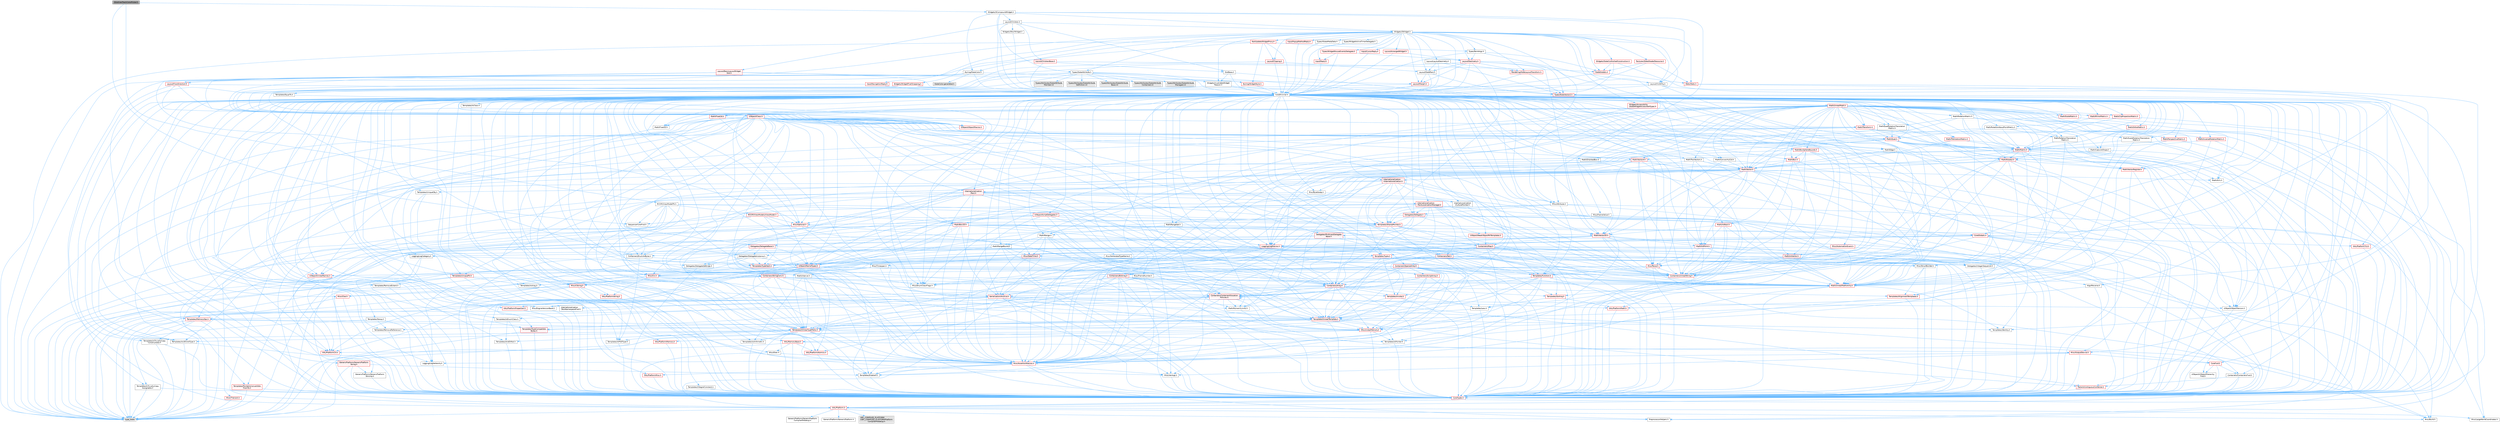digraph "SOutlinerTrackColorPicker.h"
{
 // INTERACTIVE_SVG=YES
 // LATEX_PDF_SIZE
  bgcolor="transparent";
  edge [fontname=Helvetica,fontsize=10,labelfontname=Helvetica,labelfontsize=10];
  node [fontname=Helvetica,fontsize=10,shape=box,height=0.2,width=0.4];
  Node1 [id="Node000001",label="SOutlinerTrackColorPicker.h",height=0.2,width=0.4,color="gray40", fillcolor="grey60", style="filled", fontcolor="black",tooltip=" "];
  Node1 -> Node2 [id="edge1_Node000001_Node000002",color="steelblue1",style="solid",tooltip=" "];
  Node2 [id="Node000002",label="SequencerCoreFwd.h",height=0.2,width=0.4,color="grey40", fillcolor="white", style="filled",URL="$d7/dc1/SequencerCoreFwd_8h.html",tooltip=" "];
  Node1 -> Node3 [id="edge2_Node000001_Node000003",color="steelblue1",style="solid",tooltip=" "];
  Node3 [id="Node000003",label="Widgets/SCompoundWidget.h",height=0.2,width=0.4,color="grey40", fillcolor="white", style="filled",URL="$db/d0b/SCompoundWidget_8h.html",tooltip=" "];
  Node3 -> Node4 [id="edge3_Node000003_Node000004",color="steelblue1",style="solid",tooltip=" "];
  Node4 [id="Node000004",label="CoreMinimal.h",height=0.2,width=0.4,color="grey40", fillcolor="white", style="filled",URL="$d7/d67/CoreMinimal_8h.html",tooltip=" "];
  Node4 -> Node5 [id="edge4_Node000004_Node000005",color="steelblue1",style="solid",tooltip=" "];
  Node5 [id="Node000005",label="CoreTypes.h",height=0.2,width=0.4,color="red", fillcolor="#FFF0F0", style="filled",URL="$dc/dec/CoreTypes_8h.html",tooltip=" "];
  Node5 -> Node6 [id="edge5_Node000005_Node000006",color="steelblue1",style="solid",tooltip=" "];
  Node6 [id="Node000006",label="HAL/Platform.h",height=0.2,width=0.4,color="red", fillcolor="#FFF0F0", style="filled",URL="$d9/dd0/Platform_8h.html",tooltip=" "];
  Node6 -> Node7 [id="edge6_Node000006_Node000007",color="steelblue1",style="solid",tooltip=" "];
  Node7 [id="Node000007",label="Misc/Build.h",height=0.2,width=0.4,color="grey40", fillcolor="white", style="filled",URL="$d3/dbb/Build_8h.html",tooltip=" "];
  Node6 -> Node8 [id="edge7_Node000006_Node000008",color="steelblue1",style="solid",tooltip=" "];
  Node8 [id="Node000008",label="Misc/LargeWorldCoordinates.h",height=0.2,width=0.4,color="grey40", fillcolor="white", style="filled",URL="$d2/dcb/LargeWorldCoordinates_8h.html",tooltip=" "];
  Node6 -> Node9 [id="edge8_Node000006_Node000009",color="steelblue1",style="solid",tooltip=" "];
  Node9 [id="Node000009",label="type_traits",height=0.2,width=0.4,color="grey60", fillcolor="#E0E0E0", style="filled",tooltip=" "];
  Node6 -> Node10 [id="edge9_Node000006_Node000010",color="steelblue1",style="solid",tooltip=" "];
  Node10 [id="Node000010",label="PreprocessorHelpers.h",height=0.2,width=0.4,color="grey40", fillcolor="white", style="filled",URL="$db/ddb/PreprocessorHelpers_8h.html",tooltip=" "];
  Node6 -> Node11 [id="edge10_Node000006_Node000011",color="steelblue1",style="solid",tooltip=" "];
  Node11 [id="Node000011",label="UBT_COMPILED_PLATFORM\l/UBT_COMPILED_PLATFORMPlatform\lCompilerPreSetup.h",height=0.2,width=0.4,color="grey60", fillcolor="#E0E0E0", style="filled",tooltip=" "];
  Node6 -> Node12 [id="edge11_Node000006_Node000012",color="steelblue1",style="solid",tooltip=" "];
  Node12 [id="Node000012",label="GenericPlatform/GenericPlatform\lCompilerPreSetup.h",height=0.2,width=0.4,color="grey40", fillcolor="white", style="filled",URL="$d9/dc8/GenericPlatformCompilerPreSetup_8h.html",tooltip=" "];
  Node6 -> Node13 [id="edge12_Node000006_Node000013",color="steelblue1",style="solid",tooltip=" "];
  Node13 [id="Node000013",label="GenericPlatform/GenericPlatform.h",height=0.2,width=0.4,color="grey40", fillcolor="white", style="filled",URL="$d6/d84/GenericPlatform_8h.html",tooltip=" "];
  Node4 -> Node19 [id="edge13_Node000004_Node000019",color="steelblue1",style="solid",tooltip=" "];
  Node19 [id="Node000019",label="CoreFwd.h",height=0.2,width=0.4,color="red", fillcolor="#FFF0F0", style="filled",URL="$d1/d1e/CoreFwd_8h.html",tooltip=" "];
  Node19 -> Node5 [id="edge14_Node000019_Node000005",color="steelblue1",style="solid",tooltip=" "];
  Node19 -> Node20 [id="edge15_Node000019_Node000020",color="steelblue1",style="solid",tooltip=" "];
  Node20 [id="Node000020",label="Containers/ContainersFwd.h",height=0.2,width=0.4,color="grey40", fillcolor="white", style="filled",URL="$d4/d0a/ContainersFwd_8h.html",tooltip=" "];
  Node20 -> Node6 [id="edge16_Node000020_Node000006",color="steelblue1",style="solid",tooltip=" "];
  Node20 -> Node5 [id="edge17_Node000020_Node000005",color="steelblue1",style="solid",tooltip=" "];
  Node20 -> Node21 [id="edge18_Node000020_Node000021",color="steelblue1",style="solid",tooltip=" "];
  Node21 [id="Node000021",label="Traits/IsContiguousContainer.h",height=0.2,width=0.4,color="red", fillcolor="#FFF0F0", style="filled",URL="$d5/d3c/IsContiguousContainer_8h.html",tooltip=" "];
  Node21 -> Node5 [id="edge19_Node000021_Node000005",color="steelblue1",style="solid",tooltip=" "];
  Node19 -> Node25 [id="edge20_Node000019_Node000025",color="steelblue1",style="solid",tooltip=" "];
  Node25 [id="Node000025",label="UObject/UObjectHierarchy\lFwd.h",height=0.2,width=0.4,color="grey40", fillcolor="white", style="filled",URL="$d3/d13/UObjectHierarchyFwd_8h.html",tooltip=" "];
  Node4 -> Node25 [id="edge21_Node000004_Node000025",color="steelblue1",style="solid",tooltip=" "];
  Node4 -> Node20 [id="edge22_Node000004_Node000020",color="steelblue1",style="solid",tooltip=" "];
  Node4 -> Node26 [id="edge23_Node000004_Node000026",color="steelblue1",style="solid",tooltip=" "];
  Node26 [id="Node000026",label="Misc/VarArgs.h",height=0.2,width=0.4,color="grey40", fillcolor="white", style="filled",URL="$d5/d6f/VarArgs_8h.html",tooltip=" "];
  Node26 -> Node5 [id="edge24_Node000026_Node000005",color="steelblue1",style="solid",tooltip=" "];
  Node4 -> Node27 [id="edge25_Node000004_Node000027",color="steelblue1",style="solid",tooltip=" "];
  Node27 [id="Node000027",label="Logging/LogVerbosity.h",height=0.2,width=0.4,color="grey40", fillcolor="white", style="filled",URL="$d2/d8f/LogVerbosity_8h.html",tooltip=" "];
  Node27 -> Node5 [id="edge26_Node000027_Node000005",color="steelblue1",style="solid",tooltip=" "];
  Node4 -> Node28 [id="edge27_Node000004_Node000028",color="steelblue1",style="solid",tooltip=" "];
  Node28 [id="Node000028",label="Misc/OutputDevice.h",height=0.2,width=0.4,color="red", fillcolor="#FFF0F0", style="filled",URL="$d7/d32/OutputDevice_8h.html",tooltip=" "];
  Node28 -> Node19 [id="edge28_Node000028_Node000019",color="steelblue1",style="solid",tooltip=" "];
  Node28 -> Node5 [id="edge29_Node000028_Node000005",color="steelblue1",style="solid",tooltip=" "];
  Node28 -> Node27 [id="edge30_Node000028_Node000027",color="steelblue1",style="solid",tooltip=" "];
  Node28 -> Node26 [id="edge31_Node000028_Node000026",color="steelblue1",style="solid",tooltip=" "];
  Node4 -> Node34 [id="edge32_Node000004_Node000034",color="steelblue1",style="solid",tooltip=" "];
  Node34 [id="Node000034",label="HAL/PlatformCrt.h",height=0.2,width=0.4,color="red", fillcolor="#FFF0F0", style="filled",URL="$d8/d75/PlatformCrt_8h.html",tooltip=" "];
  Node4 -> Node44 [id="edge33_Node000004_Node000044",color="steelblue1",style="solid",tooltip=" "];
  Node44 [id="Node000044",label="HAL/PlatformMisc.h",height=0.2,width=0.4,color="red", fillcolor="#FFF0F0", style="filled",URL="$d0/df5/PlatformMisc_8h.html",tooltip=" "];
  Node44 -> Node5 [id="edge34_Node000044_Node000005",color="steelblue1",style="solid",tooltip=" "];
  Node4 -> Node63 [id="edge35_Node000004_Node000063",color="steelblue1",style="solid",tooltip=" "];
  Node63 [id="Node000063",label="Misc/AssertionMacros.h",height=0.2,width=0.4,color="red", fillcolor="#FFF0F0", style="filled",URL="$d0/dfa/AssertionMacros_8h.html",tooltip=" "];
  Node63 -> Node5 [id="edge36_Node000063_Node000005",color="steelblue1",style="solid",tooltip=" "];
  Node63 -> Node6 [id="edge37_Node000063_Node000006",color="steelblue1",style="solid",tooltip=" "];
  Node63 -> Node44 [id="edge38_Node000063_Node000044",color="steelblue1",style="solid",tooltip=" "];
  Node63 -> Node10 [id="edge39_Node000063_Node000010",color="steelblue1",style="solid",tooltip=" "];
  Node63 -> Node64 [id="edge40_Node000063_Node000064",color="steelblue1",style="solid",tooltip=" "];
  Node64 [id="Node000064",label="Templates/EnableIf.h",height=0.2,width=0.4,color="grey40", fillcolor="white", style="filled",URL="$d7/d60/EnableIf_8h.html",tooltip=" "];
  Node64 -> Node5 [id="edge41_Node000064_Node000005",color="steelblue1",style="solid",tooltip=" "];
  Node63 -> Node26 [id="edge42_Node000063_Node000026",color="steelblue1",style="solid",tooltip=" "];
  Node4 -> Node72 [id="edge43_Node000004_Node000072",color="steelblue1",style="solid",tooltip=" "];
  Node72 [id="Node000072",label="Templates/IsPointer.h",height=0.2,width=0.4,color="grey40", fillcolor="white", style="filled",URL="$d7/d05/IsPointer_8h.html",tooltip=" "];
  Node72 -> Node5 [id="edge44_Node000072_Node000005",color="steelblue1",style="solid",tooltip=" "];
  Node4 -> Node73 [id="edge45_Node000004_Node000073",color="steelblue1",style="solid",tooltip=" "];
  Node73 [id="Node000073",label="HAL/PlatformMemory.h",height=0.2,width=0.4,color="red", fillcolor="#FFF0F0", style="filled",URL="$de/d68/PlatformMemory_8h.html",tooltip=" "];
  Node73 -> Node5 [id="edge46_Node000073_Node000005",color="steelblue1",style="solid",tooltip=" "];
  Node4 -> Node56 [id="edge47_Node000004_Node000056",color="steelblue1",style="solid",tooltip=" "];
  Node56 [id="Node000056",label="HAL/PlatformAtomics.h",height=0.2,width=0.4,color="red", fillcolor="#FFF0F0", style="filled",URL="$d3/d36/PlatformAtomics_8h.html",tooltip=" "];
  Node56 -> Node5 [id="edge48_Node000056_Node000005",color="steelblue1",style="solid",tooltip=" "];
  Node4 -> Node78 [id="edge49_Node000004_Node000078",color="steelblue1",style="solid",tooltip=" "];
  Node78 [id="Node000078",label="Misc/Exec.h",height=0.2,width=0.4,color="grey40", fillcolor="white", style="filled",URL="$de/ddb/Exec_8h.html",tooltip=" "];
  Node78 -> Node5 [id="edge50_Node000078_Node000005",color="steelblue1",style="solid",tooltip=" "];
  Node78 -> Node63 [id="edge51_Node000078_Node000063",color="steelblue1",style="solid",tooltip=" "];
  Node4 -> Node79 [id="edge52_Node000004_Node000079",color="steelblue1",style="solid",tooltip=" "];
  Node79 [id="Node000079",label="HAL/MemoryBase.h",height=0.2,width=0.4,color="red", fillcolor="#FFF0F0", style="filled",URL="$d6/d9f/MemoryBase_8h.html",tooltip=" "];
  Node79 -> Node5 [id="edge53_Node000079_Node000005",color="steelblue1",style="solid",tooltip=" "];
  Node79 -> Node56 [id="edge54_Node000079_Node000056",color="steelblue1",style="solid",tooltip=" "];
  Node79 -> Node34 [id="edge55_Node000079_Node000034",color="steelblue1",style="solid",tooltip=" "];
  Node79 -> Node78 [id="edge56_Node000079_Node000078",color="steelblue1",style="solid",tooltip=" "];
  Node79 -> Node28 [id="edge57_Node000079_Node000028",color="steelblue1",style="solid",tooltip=" "];
  Node4 -> Node89 [id="edge58_Node000004_Node000089",color="steelblue1",style="solid",tooltip=" "];
  Node89 [id="Node000089",label="HAL/UnrealMemory.h",height=0.2,width=0.4,color="red", fillcolor="#FFF0F0", style="filled",URL="$d9/d96/UnrealMemory_8h.html",tooltip=" "];
  Node89 -> Node5 [id="edge59_Node000089_Node000005",color="steelblue1",style="solid",tooltip=" "];
  Node89 -> Node79 [id="edge60_Node000089_Node000079",color="steelblue1",style="solid",tooltip=" "];
  Node89 -> Node73 [id="edge61_Node000089_Node000073",color="steelblue1",style="solid",tooltip=" "];
  Node89 -> Node72 [id="edge62_Node000089_Node000072",color="steelblue1",style="solid",tooltip=" "];
  Node4 -> Node91 [id="edge63_Node000004_Node000091",color="steelblue1",style="solid",tooltip=" "];
  Node91 [id="Node000091",label="Templates/IsArithmetic.h",height=0.2,width=0.4,color="grey40", fillcolor="white", style="filled",URL="$d2/d5d/IsArithmetic_8h.html",tooltip=" "];
  Node91 -> Node5 [id="edge64_Node000091_Node000005",color="steelblue1",style="solid",tooltip=" "];
  Node4 -> Node85 [id="edge65_Node000004_Node000085",color="steelblue1",style="solid",tooltip=" "];
  Node85 [id="Node000085",label="Templates/AndOrNot.h",height=0.2,width=0.4,color="grey40", fillcolor="white", style="filled",URL="$db/d0a/AndOrNot_8h.html",tooltip=" "];
  Node85 -> Node5 [id="edge66_Node000085_Node000005",color="steelblue1",style="solid",tooltip=" "];
  Node4 -> Node92 [id="edge67_Node000004_Node000092",color="steelblue1",style="solid",tooltip=" "];
  Node92 [id="Node000092",label="Templates/IsPODType.h",height=0.2,width=0.4,color="grey40", fillcolor="white", style="filled",URL="$d7/db1/IsPODType_8h.html",tooltip=" "];
  Node92 -> Node5 [id="edge68_Node000092_Node000005",color="steelblue1",style="solid",tooltip=" "];
  Node4 -> Node93 [id="edge69_Node000004_Node000093",color="steelblue1",style="solid",tooltip=" "];
  Node93 [id="Node000093",label="Templates/IsUECoreType.h",height=0.2,width=0.4,color="grey40", fillcolor="white", style="filled",URL="$d1/db8/IsUECoreType_8h.html",tooltip=" "];
  Node93 -> Node5 [id="edge70_Node000093_Node000005",color="steelblue1",style="solid",tooltip=" "];
  Node93 -> Node9 [id="edge71_Node000093_Node000009",color="steelblue1",style="solid",tooltip=" "];
  Node4 -> Node86 [id="edge72_Node000004_Node000086",color="steelblue1",style="solid",tooltip=" "];
  Node86 [id="Node000086",label="Templates/IsTriviallyCopy\lConstructible.h",height=0.2,width=0.4,color="grey40", fillcolor="white", style="filled",URL="$d3/d78/IsTriviallyCopyConstructible_8h.html",tooltip=" "];
  Node86 -> Node5 [id="edge73_Node000086_Node000005",color="steelblue1",style="solid",tooltip=" "];
  Node86 -> Node9 [id="edge74_Node000086_Node000009",color="steelblue1",style="solid",tooltip=" "];
  Node4 -> Node94 [id="edge75_Node000004_Node000094",color="steelblue1",style="solid",tooltip=" "];
  Node94 [id="Node000094",label="Templates/UnrealTypeTraits.h",height=0.2,width=0.4,color="red", fillcolor="#FFF0F0", style="filled",URL="$d2/d2d/UnrealTypeTraits_8h.html",tooltip=" "];
  Node94 -> Node5 [id="edge76_Node000094_Node000005",color="steelblue1",style="solid",tooltip=" "];
  Node94 -> Node72 [id="edge77_Node000094_Node000072",color="steelblue1",style="solid",tooltip=" "];
  Node94 -> Node63 [id="edge78_Node000094_Node000063",color="steelblue1",style="solid",tooltip=" "];
  Node94 -> Node85 [id="edge79_Node000094_Node000085",color="steelblue1",style="solid",tooltip=" "];
  Node94 -> Node64 [id="edge80_Node000094_Node000064",color="steelblue1",style="solid",tooltip=" "];
  Node94 -> Node91 [id="edge81_Node000094_Node000091",color="steelblue1",style="solid",tooltip=" "];
  Node94 -> Node92 [id="edge82_Node000094_Node000092",color="steelblue1",style="solid",tooltip=" "];
  Node94 -> Node93 [id="edge83_Node000094_Node000093",color="steelblue1",style="solid",tooltip=" "];
  Node94 -> Node86 [id="edge84_Node000094_Node000086",color="steelblue1",style="solid",tooltip=" "];
  Node4 -> Node64 [id="edge85_Node000004_Node000064",color="steelblue1",style="solid",tooltip=" "];
  Node4 -> Node96 [id="edge86_Node000004_Node000096",color="steelblue1",style="solid",tooltip=" "];
  Node96 [id="Node000096",label="Templates/RemoveReference.h",height=0.2,width=0.4,color="grey40", fillcolor="white", style="filled",URL="$da/dbe/RemoveReference_8h.html",tooltip=" "];
  Node96 -> Node5 [id="edge87_Node000096_Node000005",color="steelblue1",style="solid",tooltip=" "];
  Node4 -> Node97 [id="edge88_Node000004_Node000097",color="steelblue1",style="solid",tooltip=" "];
  Node97 [id="Node000097",label="Templates/IntegralConstant.h",height=0.2,width=0.4,color="grey40", fillcolor="white", style="filled",URL="$db/d1b/IntegralConstant_8h.html",tooltip=" "];
  Node97 -> Node5 [id="edge89_Node000097_Node000005",color="steelblue1",style="solid",tooltip=" "];
  Node4 -> Node98 [id="edge90_Node000004_Node000098",color="steelblue1",style="solid",tooltip=" "];
  Node98 [id="Node000098",label="Templates/IsClass.h",height=0.2,width=0.4,color="grey40", fillcolor="white", style="filled",URL="$db/dcb/IsClass_8h.html",tooltip=" "];
  Node98 -> Node5 [id="edge91_Node000098_Node000005",color="steelblue1",style="solid",tooltip=" "];
  Node4 -> Node99 [id="edge92_Node000004_Node000099",color="steelblue1",style="solid",tooltip=" "];
  Node99 [id="Node000099",label="Templates/TypeCompatible\lBytes.h",height=0.2,width=0.4,color="red", fillcolor="#FFF0F0", style="filled",URL="$df/d0a/TypeCompatibleBytes_8h.html",tooltip=" "];
  Node99 -> Node5 [id="edge93_Node000099_Node000005",color="steelblue1",style="solid",tooltip=" "];
  Node99 -> Node9 [id="edge94_Node000099_Node000009",color="steelblue1",style="solid",tooltip=" "];
  Node4 -> Node21 [id="edge95_Node000004_Node000021",color="steelblue1",style="solid",tooltip=" "];
  Node4 -> Node100 [id="edge96_Node000004_Node000100",color="steelblue1",style="solid",tooltip=" "];
  Node100 [id="Node000100",label="Templates/UnrealTemplate.h",height=0.2,width=0.4,color="red", fillcolor="#FFF0F0", style="filled",URL="$d4/d24/UnrealTemplate_8h.html",tooltip=" "];
  Node100 -> Node5 [id="edge97_Node000100_Node000005",color="steelblue1",style="solid",tooltip=" "];
  Node100 -> Node72 [id="edge98_Node000100_Node000072",color="steelblue1",style="solid",tooltip=" "];
  Node100 -> Node89 [id="edge99_Node000100_Node000089",color="steelblue1",style="solid",tooltip=" "];
  Node100 -> Node94 [id="edge100_Node000100_Node000094",color="steelblue1",style="solid",tooltip=" "];
  Node100 -> Node96 [id="edge101_Node000100_Node000096",color="steelblue1",style="solid",tooltip=" "];
  Node100 -> Node99 [id="edge102_Node000100_Node000099",color="steelblue1",style="solid",tooltip=" "];
  Node100 -> Node67 [id="edge103_Node000100_Node000067",color="steelblue1",style="solid",tooltip=" "];
  Node67 [id="Node000067",label="Templates/Identity.h",height=0.2,width=0.4,color="grey40", fillcolor="white", style="filled",URL="$d0/dd5/Identity_8h.html",tooltip=" "];
  Node100 -> Node21 [id="edge104_Node000100_Node000021",color="steelblue1",style="solid",tooltip=" "];
  Node100 -> Node9 [id="edge105_Node000100_Node000009",color="steelblue1",style="solid",tooltip=" "];
  Node4 -> Node49 [id="edge106_Node000004_Node000049",color="steelblue1",style="solid",tooltip=" "];
  Node49 [id="Node000049",label="Math/NumericLimits.h",height=0.2,width=0.4,color="grey40", fillcolor="white", style="filled",URL="$df/d1b/NumericLimits_8h.html",tooltip=" "];
  Node49 -> Node5 [id="edge107_Node000049_Node000005",color="steelblue1",style="solid",tooltip=" "];
  Node4 -> Node104 [id="edge108_Node000004_Node000104",color="steelblue1",style="solid",tooltip=" "];
  Node104 [id="Node000104",label="HAL/PlatformMath.h",height=0.2,width=0.4,color="red", fillcolor="#FFF0F0", style="filled",URL="$dc/d53/PlatformMath_8h.html",tooltip=" "];
  Node104 -> Node5 [id="edge109_Node000104_Node000005",color="steelblue1",style="solid",tooltip=" "];
  Node4 -> Node87 [id="edge110_Node000004_Node000087",color="steelblue1",style="solid",tooltip=" "];
  Node87 [id="Node000087",label="Templates/IsTriviallyCopy\lAssignable.h",height=0.2,width=0.4,color="grey40", fillcolor="white", style="filled",URL="$d2/df2/IsTriviallyCopyAssignable_8h.html",tooltip=" "];
  Node87 -> Node5 [id="edge111_Node000087_Node000005",color="steelblue1",style="solid",tooltip=" "];
  Node87 -> Node9 [id="edge112_Node000087_Node000009",color="steelblue1",style="solid",tooltip=" "];
  Node4 -> Node112 [id="edge113_Node000004_Node000112",color="steelblue1",style="solid",tooltip=" "];
  Node112 [id="Node000112",label="Templates/MemoryOps.h",height=0.2,width=0.4,color="red", fillcolor="#FFF0F0", style="filled",URL="$db/dea/MemoryOps_8h.html",tooltip=" "];
  Node112 -> Node5 [id="edge114_Node000112_Node000005",color="steelblue1",style="solid",tooltip=" "];
  Node112 -> Node89 [id="edge115_Node000112_Node000089",color="steelblue1",style="solid",tooltip=" "];
  Node112 -> Node87 [id="edge116_Node000112_Node000087",color="steelblue1",style="solid",tooltip=" "];
  Node112 -> Node86 [id="edge117_Node000112_Node000086",color="steelblue1",style="solid",tooltip=" "];
  Node112 -> Node94 [id="edge118_Node000112_Node000094",color="steelblue1",style="solid",tooltip=" "];
  Node112 -> Node9 [id="edge119_Node000112_Node000009",color="steelblue1",style="solid",tooltip=" "];
  Node4 -> Node113 [id="edge120_Node000004_Node000113",color="steelblue1",style="solid",tooltip=" "];
  Node113 [id="Node000113",label="Containers/ContainerAllocation\lPolicies.h",height=0.2,width=0.4,color="red", fillcolor="#FFF0F0", style="filled",URL="$d7/dff/ContainerAllocationPolicies_8h.html",tooltip=" "];
  Node113 -> Node5 [id="edge121_Node000113_Node000005",color="steelblue1",style="solid",tooltip=" "];
  Node113 -> Node113 [id="edge122_Node000113_Node000113",color="steelblue1",style="solid",tooltip=" "];
  Node113 -> Node104 [id="edge123_Node000113_Node000104",color="steelblue1",style="solid",tooltip=" "];
  Node113 -> Node89 [id="edge124_Node000113_Node000089",color="steelblue1",style="solid",tooltip=" "];
  Node113 -> Node49 [id="edge125_Node000113_Node000049",color="steelblue1",style="solid",tooltip=" "];
  Node113 -> Node63 [id="edge126_Node000113_Node000063",color="steelblue1",style="solid",tooltip=" "];
  Node113 -> Node112 [id="edge127_Node000113_Node000112",color="steelblue1",style="solid",tooltip=" "];
  Node113 -> Node99 [id="edge128_Node000113_Node000099",color="steelblue1",style="solid",tooltip=" "];
  Node113 -> Node9 [id="edge129_Node000113_Node000009",color="steelblue1",style="solid",tooltip=" "];
  Node4 -> Node116 [id="edge130_Node000004_Node000116",color="steelblue1",style="solid",tooltip=" "];
  Node116 [id="Node000116",label="Templates/IsEnumClass.h",height=0.2,width=0.4,color="grey40", fillcolor="white", style="filled",URL="$d7/d15/IsEnumClass_8h.html",tooltip=" "];
  Node116 -> Node5 [id="edge131_Node000116_Node000005",color="steelblue1",style="solid",tooltip=" "];
  Node116 -> Node85 [id="edge132_Node000116_Node000085",color="steelblue1",style="solid",tooltip=" "];
  Node4 -> Node117 [id="edge133_Node000004_Node000117",color="steelblue1",style="solid",tooltip=" "];
  Node117 [id="Node000117",label="HAL/PlatformProperties.h",height=0.2,width=0.4,color="red", fillcolor="#FFF0F0", style="filled",URL="$d9/db0/PlatformProperties_8h.html",tooltip=" "];
  Node117 -> Node5 [id="edge134_Node000117_Node000005",color="steelblue1",style="solid",tooltip=" "];
  Node4 -> Node120 [id="edge135_Node000004_Node000120",color="steelblue1",style="solid",tooltip=" "];
  Node120 [id="Node000120",label="Misc/EngineVersionBase.h",height=0.2,width=0.4,color="grey40", fillcolor="white", style="filled",URL="$d5/d2b/EngineVersionBase_8h.html",tooltip=" "];
  Node120 -> Node5 [id="edge136_Node000120_Node000005",color="steelblue1",style="solid",tooltip=" "];
  Node4 -> Node121 [id="edge137_Node000004_Node000121",color="steelblue1",style="solid",tooltip=" "];
  Node121 [id="Node000121",label="Internationalization\l/TextNamespaceFwd.h",height=0.2,width=0.4,color="grey40", fillcolor="white", style="filled",URL="$d8/d97/TextNamespaceFwd_8h.html",tooltip=" "];
  Node121 -> Node5 [id="edge138_Node000121_Node000005",color="steelblue1",style="solid",tooltip=" "];
  Node4 -> Node122 [id="edge139_Node000004_Node000122",color="steelblue1",style="solid",tooltip=" "];
  Node122 [id="Node000122",label="Serialization/Archive.h",height=0.2,width=0.4,color="red", fillcolor="#FFF0F0", style="filled",URL="$d7/d3b/Archive_8h.html",tooltip=" "];
  Node122 -> Node19 [id="edge140_Node000122_Node000019",color="steelblue1",style="solid",tooltip=" "];
  Node122 -> Node5 [id="edge141_Node000122_Node000005",color="steelblue1",style="solid",tooltip=" "];
  Node122 -> Node117 [id="edge142_Node000122_Node000117",color="steelblue1",style="solid",tooltip=" "];
  Node122 -> Node121 [id="edge143_Node000122_Node000121",color="steelblue1",style="solid",tooltip=" "];
  Node122 -> Node63 [id="edge144_Node000122_Node000063",color="steelblue1",style="solid",tooltip=" "];
  Node122 -> Node7 [id="edge145_Node000122_Node000007",color="steelblue1",style="solid",tooltip=" "];
  Node122 -> Node120 [id="edge146_Node000122_Node000120",color="steelblue1",style="solid",tooltip=" "];
  Node122 -> Node26 [id="edge147_Node000122_Node000026",color="steelblue1",style="solid",tooltip=" "];
  Node122 -> Node64 [id="edge148_Node000122_Node000064",color="steelblue1",style="solid",tooltip=" "];
  Node122 -> Node116 [id="edge149_Node000122_Node000116",color="steelblue1",style="solid",tooltip=" "];
  Node122 -> Node100 [id="edge150_Node000122_Node000100",color="steelblue1",style="solid",tooltip=" "];
  Node122 -> Node125 [id="edge151_Node000122_Node000125",color="steelblue1",style="solid",tooltip=" "];
  Node125 [id="Node000125",label="UObject/ObjectVersion.h",height=0.2,width=0.4,color="grey40", fillcolor="white", style="filled",URL="$da/d63/ObjectVersion_8h.html",tooltip=" "];
  Node125 -> Node5 [id="edge152_Node000125_Node000005",color="steelblue1",style="solid",tooltip=" "];
  Node4 -> Node126 [id="edge153_Node000004_Node000126",color="steelblue1",style="solid",tooltip=" "];
  Node126 [id="Node000126",label="Templates/Less.h",height=0.2,width=0.4,color="grey40", fillcolor="white", style="filled",URL="$de/dc8/Less_8h.html",tooltip=" "];
  Node126 -> Node5 [id="edge154_Node000126_Node000005",color="steelblue1",style="solid",tooltip=" "];
  Node126 -> Node100 [id="edge155_Node000126_Node000100",color="steelblue1",style="solid",tooltip=" "];
  Node4 -> Node127 [id="edge156_Node000004_Node000127",color="steelblue1",style="solid",tooltip=" "];
  Node127 [id="Node000127",label="Templates/Sorting.h",height=0.2,width=0.4,color="red", fillcolor="#FFF0F0", style="filled",URL="$d3/d9e/Sorting_8h.html",tooltip=" "];
  Node127 -> Node5 [id="edge157_Node000127_Node000005",color="steelblue1",style="solid",tooltip=" "];
  Node127 -> Node104 [id="edge158_Node000127_Node000104",color="steelblue1",style="solid",tooltip=" "];
  Node127 -> Node126 [id="edge159_Node000127_Node000126",color="steelblue1",style="solid",tooltip=" "];
  Node4 -> Node138 [id="edge160_Node000004_Node000138",color="steelblue1",style="solid",tooltip=" "];
  Node138 [id="Node000138",label="Misc/Char.h",height=0.2,width=0.4,color="red", fillcolor="#FFF0F0", style="filled",URL="$d0/d58/Char_8h.html",tooltip=" "];
  Node138 -> Node5 [id="edge161_Node000138_Node000005",color="steelblue1",style="solid",tooltip=" "];
  Node138 -> Node9 [id="edge162_Node000138_Node000009",color="steelblue1",style="solid",tooltip=" "];
  Node4 -> Node141 [id="edge163_Node000004_Node000141",color="steelblue1",style="solid",tooltip=" "];
  Node141 [id="Node000141",label="GenericPlatform/GenericPlatform\lStricmp.h",height=0.2,width=0.4,color="grey40", fillcolor="white", style="filled",URL="$d2/d86/GenericPlatformStricmp_8h.html",tooltip=" "];
  Node141 -> Node5 [id="edge164_Node000141_Node000005",color="steelblue1",style="solid",tooltip=" "];
  Node4 -> Node142 [id="edge165_Node000004_Node000142",color="steelblue1",style="solid",tooltip=" "];
  Node142 [id="Node000142",label="GenericPlatform/GenericPlatform\lString.h",height=0.2,width=0.4,color="red", fillcolor="#FFF0F0", style="filled",URL="$dd/d20/GenericPlatformString_8h.html",tooltip=" "];
  Node142 -> Node5 [id="edge166_Node000142_Node000005",color="steelblue1",style="solid",tooltip=" "];
  Node142 -> Node141 [id="edge167_Node000142_Node000141",color="steelblue1",style="solid",tooltip=" "];
  Node142 -> Node64 [id="edge168_Node000142_Node000064",color="steelblue1",style="solid",tooltip=" "];
  Node142 -> Node9 [id="edge169_Node000142_Node000009",color="steelblue1",style="solid",tooltip=" "];
  Node4 -> Node75 [id="edge170_Node000004_Node000075",color="steelblue1",style="solid",tooltip=" "];
  Node75 [id="Node000075",label="HAL/PlatformString.h",height=0.2,width=0.4,color="red", fillcolor="#FFF0F0", style="filled",URL="$db/db5/PlatformString_8h.html",tooltip=" "];
  Node75 -> Node5 [id="edge171_Node000075_Node000005",color="steelblue1",style="solid",tooltip=" "];
  Node4 -> Node145 [id="edge172_Node000004_Node000145",color="steelblue1",style="solid",tooltip=" "];
  Node145 [id="Node000145",label="Misc/CString.h",height=0.2,width=0.4,color="red", fillcolor="#FFF0F0", style="filled",URL="$d2/d49/CString_8h.html",tooltip=" "];
  Node145 -> Node5 [id="edge173_Node000145_Node000005",color="steelblue1",style="solid",tooltip=" "];
  Node145 -> Node34 [id="edge174_Node000145_Node000034",color="steelblue1",style="solid",tooltip=" "];
  Node145 -> Node75 [id="edge175_Node000145_Node000075",color="steelblue1",style="solid",tooltip=" "];
  Node145 -> Node63 [id="edge176_Node000145_Node000063",color="steelblue1",style="solid",tooltip=" "];
  Node145 -> Node138 [id="edge177_Node000145_Node000138",color="steelblue1",style="solid",tooltip=" "];
  Node145 -> Node26 [id="edge178_Node000145_Node000026",color="steelblue1",style="solid",tooltip=" "];
  Node4 -> Node146 [id="edge179_Node000004_Node000146",color="steelblue1",style="solid",tooltip=" "];
  Node146 [id="Node000146",label="Misc/Crc.h",height=0.2,width=0.4,color="red", fillcolor="#FFF0F0", style="filled",URL="$d4/dd2/Crc_8h.html",tooltip=" "];
  Node146 -> Node5 [id="edge180_Node000146_Node000005",color="steelblue1",style="solid",tooltip=" "];
  Node146 -> Node75 [id="edge181_Node000146_Node000075",color="steelblue1",style="solid",tooltip=" "];
  Node146 -> Node63 [id="edge182_Node000146_Node000063",color="steelblue1",style="solid",tooltip=" "];
  Node146 -> Node145 [id="edge183_Node000146_Node000145",color="steelblue1",style="solid",tooltip=" "];
  Node146 -> Node138 [id="edge184_Node000146_Node000138",color="steelblue1",style="solid",tooltip=" "];
  Node146 -> Node94 [id="edge185_Node000146_Node000094",color="steelblue1",style="solid",tooltip=" "];
  Node4 -> Node137 [id="edge186_Node000004_Node000137",color="steelblue1",style="solid",tooltip=" "];
  Node137 [id="Node000137",label="Math/UnrealMathUtility.h",height=0.2,width=0.4,color="red", fillcolor="#FFF0F0", style="filled",URL="$db/db8/UnrealMathUtility_8h.html",tooltip=" "];
  Node137 -> Node5 [id="edge187_Node000137_Node000005",color="steelblue1",style="solid",tooltip=" "];
  Node137 -> Node63 [id="edge188_Node000137_Node000063",color="steelblue1",style="solid",tooltip=" "];
  Node137 -> Node104 [id="edge189_Node000137_Node000104",color="steelblue1",style="solid",tooltip=" "];
  Node137 -> Node67 [id="edge190_Node000137_Node000067",color="steelblue1",style="solid",tooltip=" "];
  Node4 -> Node147 [id="edge191_Node000004_Node000147",color="steelblue1",style="solid",tooltip=" "];
  Node147 [id="Node000147",label="Containers/UnrealString.h",height=0.2,width=0.4,color="red", fillcolor="#FFF0F0", style="filled",URL="$d5/dba/UnrealString_8h.html",tooltip=" "];
  Node4 -> Node151 [id="edge192_Node000004_Node000151",color="steelblue1",style="solid",tooltip=" "];
  Node151 [id="Node000151",label="Containers/Array.h",height=0.2,width=0.4,color="red", fillcolor="#FFF0F0", style="filled",URL="$df/dd0/Array_8h.html",tooltip=" "];
  Node151 -> Node5 [id="edge193_Node000151_Node000005",color="steelblue1",style="solid",tooltip=" "];
  Node151 -> Node63 [id="edge194_Node000151_Node000063",color="steelblue1",style="solid",tooltip=" "];
  Node151 -> Node89 [id="edge195_Node000151_Node000089",color="steelblue1",style="solid",tooltip=" "];
  Node151 -> Node94 [id="edge196_Node000151_Node000094",color="steelblue1",style="solid",tooltip=" "];
  Node151 -> Node100 [id="edge197_Node000151_Node000100",color="steelblue1",style="solid",tooltip=" "];
  Node151 -> Node113 [id="edge198_Node000151_Node000113",color="steelblue1",style="solid",tooltip=" "];
  Node151 -> Node122 [id="edge199_Node000151_Node000122",color="steelblue1",style="solid",tooltip=" "];
  Node151 -> Node130 [id="edge200_Node000151_Node000130",color="steelblue1",style="solid",tooltip=" "];
  Node130 [id="Node000130",label="Templates/Invoke.h",height=0.2,width=0.4,color="red", fillcolor="#FFF0F0", style="filled",URL="$d7/deb/Invoke_8h.html",tooltip=" "];
  Node130 -> Node5 [id="edge201_Node000130_Node000005",color="steelblue1",style="solid",tooltip=" "];
  Node130 -> Node100 [id="edge202_Node000130_Node000100",color="steelblue1",style="solid",tooltip=" "];
  Node130 -> Node9 [id="edge203_Node000130_Node000009",color="steelblue1",style="solid",tooltip=" "];
  Node151 -> Node126 [id="edge204_Node000151_Node000126",color="steelblue1",style="solid",tooltip=" "];
  Node151 -> Node127 [id="edge205_Node000151_Node000127",color="steelblue1",style="solid",tooltip=" "];
  Node151 -> Node174 [id="edge206_Node000151_Node000174",color="steelblue1",style="solid",tooltip=" "];
  Node174 [id="Node000174",label="Templates/AlignmentTemplates.h",height=0.2,width=0.4,color="red", fillcolor="#FFF0F0", style="filled",URL="$dd/d32/AlignmentTemplates_8h.html",tooltip=" "];
  Node174 -> Node5 [id="edge207_Node000174_Node000005",color="steelblue1",style="solid",tooltip=" "];
  Node174 -> Node72 [id="edge208_Node000174_Node000072",color="steelblue1",style="solid",tooltip=" "];
  Node151 -> Node9 [id="edge209_Node000151_Node000009",color="steelblue1",style="solid",tooltip=" "];
  Node4 -> Node175 [id="edge210_Node000004_Node000175",color="steelblue1",style="solid",tooltip=" "];
  Node175 [id="Node000175",label="Misc/FrameNumber.h",height=0.2,width=0.4,color="grey40", fillcolor="white", style="filled",URL="$dd/dbd/FrameNumber_8h.html",tooltip=" "];
  Node175 -> Node5 [id="edge211_Node000175_Node000005",color="steelblue1",style="solid",tooltip=" "];
  Node175 -> Node49 [id="edge212_Node000175_Node000049",color="steelblue1",style="solid",tooltip=" "];
  Node175 -> Node137 [id="edge213_Node000175_Node000137",color="steelblue1",style="solid",tooltip=" "];
  Node175 -> Node64 [id="edge214_Node000175_Node000064",color="steelblue1",style="solid",tooltip=" "];
  Node175 -> Node94 [id="edge215_Node000175_Node000094",color="steelblue1",style="solid",tooltip=" "];
  Node4 -> Node176 [id="edge216_Node000004_Node000176",color="steelblue1",style="solid",tooltip=" "];
  Node176 [id="Node000176",label="Misc/Timespan.h",height=0.2,width=0.4,color="grey40", fillcolor="white", style="filled",URL="$da/dd9/Timespan_8h.html",tooltip=" "];
  Node176 -> Node5 [id="edge217_Node000176_Node000005",color="steelblue1",style="solid",tooltip=" "];
  Node176 -> Node177 [id="edge218_Node000176_Node000177",color="steelblue1",style="solid",tooltip=" "];
  Node177 [id="Node000177",label="Math/Interval.h",height=0.2,width=0.4,color="grey40", fillcolor="white", style="filled",URL="$d1/d55/Interval_8h.html",tooltip=" "];
  Node177 -> Node5 [id="edge219_Node000177_Node000005",color="steelblue1",style="solid",tooltip=" "];
  Node177 -> Node91 [id="edge220_Node000177_Node000091",color="steelblue1",style="solid",tooltip=" "];
  Node177 -> Node94 [id="edge221_Node000177_Node000094",color="steelblue1",style="solid",tooltip=" "];
  Node177 -> Node49 [id="edge222_Node000177_Node000049",color="steelblue1",style="solid",tooltip=" "];
  Node177 -> Node137 [id="edge223_Node000177_Node000137",color="steelblue1",style="solid",tooltip=" "];
  Node176 -> Node137 [id="edge224_Node000176_Node000137",color="steelblue1",style="solid",tooltip=" "];
  Node176 -> Node63 [id="edge225_Node000176_Node000063",color="steelblue1",style="solid",tooltip=" "];
  Node4 -> Node178 [id="edge226_Node000004_Node000178",color="steelblue1",style="solid",tooltip=" "];
  Node178 [id="Node000178",label="Containers/StringConv.h",height=0.2,width=0.4,color="red", fillcolor="#FFF0F0", style="filled",URL="$d3/ddf/StringConv_8h.html",tooltip=" "];
  Node178 -> Node5 [id="edge227_Node000178_Node000005",color="steelblue1",style="solid",tooltip=" "];
  Node178 -> Node63 [id="edge228_Node000178_Node000063",color="steelblue1",style="solid",tooltip=" "];
  Node178 -> Node113 [id="edge229_Node000178_Node000113",color="steelblue1",style="solid",tooltip=" "];
  Node178 -> Node151 [id="edge230_Node000178_Node000151",color="steelblue1",style="solid",tooltip=" "];
  Node178 -> Node145 [id="edge231_Node000178_Node000145",color="steelblue1",style="solid",tooltip=" "];
  Node178 -> Node179 [id="edge232_Node000178_Node000179",color="steelblue1",style="solid",tooltip=" "];
  Node179 [id="Node000179",label="Templates/IsArray.h",height=0.2,width=0.4,color="grey40", fillcolor="white", style="filled",URL="$d8/d8d/IsArray_8h.html",tooltip=" "];
  Node179 -> Node5 [id="edge233_Node000179_Node000005",color="steelblue1",style="solid",tooltip=" "];
  Node178 -> Node100 [id="edge234_Node000178_Node000100",color="steelblue1",style="solid",tooltip=" "];
  Node178 -> Node94 [id="edge235_Node000178_Node000094",color="steelblue1",style="solid",tooltip=" "];
  Node178 -> Node21 [id="edge236_Node000178_Node000021",color="steelblue1",style="solid",tooltip=" "];
  Node178 -> Node9 [id="edge237_Node000178_Node000009",color="steelblue1",style="solid",tooltip=" "];
  Node4 -> Node180 [id="edge238_Node000004_Node000180",color="steelblue1",style="solid",tooltip=" "];
  Node180 [id="Node000180",label="UObject/UnrealNames.h",height=0.2,width=0.4,color="red", fillcolor="#FFF0F0", style="filled",URL="$d8/db1/UnrealNames_8h.html",tooltip=" "];
  Node180 -> Node5 [id="edge239_Node000180_Node000005",color="steelblue1",style="solid",tooltip=" "];
  Node4 -> Node182 [id="edge240_Node000004_Node000182",color="steelblue1",style="solid",tooltip=" "];
  Node182 [id="Node000182",label="UObject/NameTypes.h",height=0.2,width=0.4,color="red", fillcolor="#FFF0F0", style="filled",URL="$d6/d35/NameTypes_8h.html",tooltip=" "];
  Node182 -> Node5 [id="edge241_Node000182_Node000005",color="steelblue1",style="solid",tooltip=" "];
  Node182 -> Node63 [id="edge242_Node000182_Node000063",color="steelblue1",style="solid",tooltip=" "];
  Node182 -> Node89 [id="edge243_Node000182_Node000089",color="steelblue1",style="solid",tooltip=" "];
  Node182 -> Node94 [id="edge244_Node000182_Node000094",color="steelblue1",style="solid",tooltip=" "];
  Node182 -> Node100 [id="edge245_Node000182_Node000100",color="steelblue1",style="solid",tooltip=" "];
  Node182 -> Node147 [id="edge246_Node000182_Node000147",color="steelblue1",style="solid",tooltip=" "];
  Node182 -> Node178 [id="edge247_Node000182_Node000178",color="steelblue1",style="solid",tooltip=" "];
  Node182 -> Node180 [id="edge248_Node000182_Node000180",color="steelblue1",style="solid",tooltip=" "];
  Node4 -> Node190 [id="edge249_Node000004_Node000190",color="steelblue1",style="solid",tooltip=" "];
  Node190 [id="Node000190",label="Misc/Parse.h",height=0.2,width=0.4,color="red", fillcolor="#FFF0F0", style="filled",URL="$dc/d71/Parse_8h.html",tooltip=" "];
  Node190 -> Node147 [id="edge250_Node000190_Node000147",color="steelblue1",style="solid",tooltip=" "];
  Node190 -> Node5 [id="edge251_Node000190_Node000005",color="steelblue1",style="solid",tooltip=" "];
  Node190 -> Node34 [id="edge252_Node000190_Node000034",color="steelblue1",style="solid",tooltip=" "];
  Node190 -> Node7 [id="edge253_Node000190_Node000007",color="steelblue1",style="solid",tooltip=" "];
  Node190 -> Node51 [id="edge254_Node000190_Node000051",color="steelblue1",style="solid",tooltip=" "];
  Node51 [id="Node000051",label="Misc/EnumClassFlags.h",height=0.2,width=0.4,color="grey40", fillcolor="white", style="filled",URL="$d8/de7/EnumClassFlags_8h.html",tooltip=" "];
  Node190 -> Node191 [id="edge255_Node000190_Node000191",color="steelblue1",style="solid",tooltip=" "];
  Node191 [id="Node000191",label="Templates/Function.h",height=0.2,width=0.4,color="red", fillcolor="#FFF0F0", style="filled",URL="$df/df5/Function_8h.html",tooltip=" "];
  Node191 -> Node5 [id="edge256_Node000191_Node000005",color="steelblue1",style="solid",tooltip=" "];
  Node191 -> Node63 [id="edge257_Node000191_Node000063",color="steelblue1",style="solid",tooltip=" "];
  Node191 -> Node89 [id="edge258_Node000191_Node000089",color="steelblue1",style="solid",tooltip=" "];
  Node191 -> Node94 [id="edge259_Node000191_Node000094",color="steelblue1",style="solid",tooltip=" "];
  Node191 -> Node130 [id="edge260_Node000191_Node000130",color="steelblue1",style="solid",tooltip=" "];
  Node191 -> Node100 [id="edge261_Node000191_Node000100",color="steelblue1",style="solid",tooltip=" "];
  Node191 -> Node137 [id="edge262_Node000191_Node000137",color="steelblue1",style="solid",tooltip=" "];
  Node191 -> Node9 [id="edge263_Node000191_Node000009",color="steelblue1",style="solid",tooltip=" "];
  Node4 -> Node174 [id="edge264_Node000004_Node000174",color="steelblue1",style="solid",tooltip=" "];
  Node4 -> Node193 [id="edge265_Node000004_Node000193",color="steelblue1",style="solid",tooltip=" "];
  Node193 [id="Node000193",label="Misc/StructBuilder.h",height=0.2,width=0.4,color="grey40", fillcolor="white", style="filled",URL="$d9/db3/StructBuilder_8h.html",tooltip=" "];
  Node193 -> Node5 [id="edge266_Node000193_Node000005",color="steelblue1",style="solid",tooltip=" "];
  Node193 -> Node137 [id="edge267_Node000193_Node000137",color="steelblue1",style="solid",tooltip=" "];
  Node193 -> Node174 [id="edge268_Node000193_Node000174",color="steelblue1",style="solid",tooltip=" "];
  Node4 -> Node106 [id="edge269_Node000004_Node000106",color="steelblue1",style="solid",tooltip=" "];
  Node106 [id="Node000106",label="Templates/Decay.h",height=0.2,width=0.4,color="grey40", fillcolor="white", style="filled",URL="$dd/d0f/Decay_8h.html",tooltip=" "];
  Node106 -> Node5 [id="edge270_Node000106_Node000005",color="steelblue1",style="solid",tooltip=" "];
  Node106 -> Node96 [id="edge271_Node000106_Node000096",color="steelblue1",style="solid",tooltip=" "];
  Node106 -> Node9 [id="edge272_Node000106_Node000009",color="steelblue1",style="solid",tooltip=" "];
  Node4 -> Node194 [id="edge273_Node000004_Node000194",color="steelblue1",style="solid",tooltip=" "];
  Node194 [id="Node000194",label="Templates/PointerIsConvertible\lFromTo.h",height=0.2,width=0.4,color="red", fillcolor="#FFF0F0", style="filled",URL="$d6/d65/PointerIsConvertibleFromTo_8h.html",tooltip=" "];
  Node194 -> Node5 [id="edge274_Node000194_Node000005",color="steelblue1",style="solid",tooltip=" "];
  Node194 -> Node9 [id="edge275_Node000194_Node000009",color="steelblue1",style="solid",tooltip=" "];
  Node4 -> Node130 [id="edge276_Node000004_Node000130",color="steelblue1",style="solid",tooltip=" "];
  Node4 -> Node191 [id="edge277_Node000004_Node000191",color="steelblue1",style="solid",tooltip=" "];
  Node4 -> Node163 [id="edge278_Node000004_Node000163",color="steelblue1",style="solid",tooltip=" "];
  Node163 [id="Node000163",label="Templates/TypeHash.h",height=0.2,width=0.4,color="red", fillcolor="#FFF0F0", style="filled",URL="$d1/d62/TypeHash_8h.html",tooltip=" "];
  Node163 -> Node5 [id="edge279_Node000163_Node000005",color="steelblue1",style="solid",tooltip=" "];
  Node163 -> Node146 [id="edge280_Node000163_Node000146",color="steelblue1",style="solid",tooltip=" "];
  Node163 -> Node9 [id="edge281_Node000163_Node000009",color="steelblue1",style="solid",tooltip=" "];
  Node4 -> Node195 [id="edge282_Node000004_Node000195",color="steelblue1",style="solid",tooltip=" "];
  Node195 [id="Node000195",label="Containers/ScriptArray.h",height=0.2,width=0.4,color="red", fillcolor="#FFF0F0", style="filled",URL="$dc/daf/ScriptArray_8h.html",tooltip=" "];
  Node195 -> Node5 [id="edge283_Node000195_Node000005",color="steelblue1",style="solid",tooltip=" "];
  Node195 -> Node63 [id="edge284_Node000195_Node000063",color="steelblue1",style="solid",tooltip=" "];
  Node195 -> Node89 [id="edge285_Node000195_Node000089",color="steelblue1",style="solid",tooltip=" "];
  Node195 -> Node113 [id="edge286_Node000195_Node000113",color="steelblue1",style="solid",tooltip=" "];
  Node195 -> Node151 [id="edge287_Node000195_Node000151",color="steelblue1",style="solid",tooltip=" "];
  Node4 -> Node196 [id="edge288_Node000004_Node000196",color="steelblue1",style="solid",tooltip=" "];
  Node196 [id="Node000196",label="Containers/BitArray.h",height=0.2,width=0.4,color="red", fillcolor="#FFF0F0", style="filled",URL="$d1/de4/BitArray_8h.html",tooltip=" "];
  Node196 -> Node113 [id="edge289_Node000196_Node000113",color="steelblue1",style="solid",tooltip=" "];
  Node196 -> Node5 [id="edge290_Node000196_Node000005",color="steelblue1",style="solid",tooltip=" "];
  Node196 -> Node56 [id="edge291_Node000196_Node000056",color="steelblue1",style="solid",tooltip=" "];
  Node196 -> Node89 [id="edge292_Node000196_Node000089",color="steelblue1",style="solid",tooltip=" "];
  Node196 -> Node137 [id="edge293_Node000196_Node000137",color="steelblue1",style="solid",tooltip=" "];
  Node196 -> Node63 [id="edge294_Node000196_Node000063",color="steelblue1",style="solid",tooltip=" "];
  Node196 -> Node51 [id="edge295_Node000196_Node000051",color="steelblue1",style="solid",tooltip=" "];
  Node196 -> Node122 [id="edge296_Node000196_Node000122",color="steelblue1",style="solid",tooltip=" "];
  Node196 -> Node64 [id="edge297_Node000196_Node000064",color="steelblue1",style="solid",tooltip=" "];
  Node196 -> Node130 [id="edge298_Node000196_Node000130",color="steelblue1",style="solid",tooltip=" "];
  Node196 -> Node100 [id="edge299_Node000196_Node000100",color="steelblue1",style="solid",tooltip=" "];
  Node196 -> Node94 [id="edge300_Node000196_Node000094",color="steelblue1",style="solid",tooltip=" "];
  Node4 -> Node197 [id="edge301_Node000004_Node000197",color="steelblue1",style="solid",tooltip=" "];
  Node197 [id="Node000197",label="Containers/SparseArray.h",height=0.2,width=0.4,color="red", fillcolor="#FFF0F0", style="filled",URL="$d5/dbf/SparseArray_8h.html",tooltip=" "];
  Node197 -> Node5 [id="edge302_Node000197_Node000005",color="steelblue1",style="solid",tooltip=" "];
  Node197 -> Node63 [id="edge303_Node000197_Node000063",color="steelblue1",style="solid",tooltip=" "];
  Node197 -> Node89 [id="edge304_Node000197_Node000089",color="steelblue1",style="solid",tooltip=" "];
  Node197 -> Node94 [id="edge305_Node000197_Node000094",color="steelblue1",style="solid",tooltip=" "];
  Node197 -> Node100 [id="edge306_Node000197_Node000100",color="steelblue1",style="solid",tooltip=" "];
  Node197 -> Node113 [id="edge307_Node000197_Node000113",color="steelblue1",style="solid",tooltip=" "];
  Node197 -> Node126 [id="edge308_Node000197_Node000126",color="steelblue1",style="solid",tooltip=" "];
  Node197 -> Node151 [id="edge309_Node000197_Node000151",color="steelblue1",style="solid",tooltip=" "];
  Node197 -> Node137 [id="edge310_Node000197_Node000137",color="steelblue1",style="solid",tooltip=" "];
  Node197 -> Node195 [id="edge311_Node000197_Node000195",color="steelblue1",style="solid",tooltip=" "];
  Node197 -> Node196 [id="edge312_Node000197_Node000196",color="steelblue1",style="solid",tooltip=" "];
  Node197 -> Node147 [id="edge313_Node000197_Node000147",color="steelblue1",style="solid",tooltip=" "];
  Node4 -> Node213 [id="edge314_Node000004_Node000213",color="steelblue1",style="solid",tooltip=" "];
  Node213 [id="Node000213",label="Containers/Set.h",height=0.2,width=0.4,color="red", fillcolor="#FFF0F0", style="filled",URL="$d4/d45/Set_8h.html",tooltip=" "];
  Node213 -> Node113 [id="edge315_Node000213_Node000113",color="steelblue1",style="solid",tooltip=" "];
  Node213 -> Node197 [id="edge316_Node000213_Node000197",color="steelblue1",style="solid",tooltip=" "];
  Node213 -> Node20 [id="edge317_Node000213_Node000020",color="steelblue1",style="solid",tooltip=" "];
  Node213 -> Node137 [id="edge318_Node000213_Node000137",color="steelblue1",style="solid",tooltip=" "];
  Node213 -> Node63 [id="edge319_Node000213_Node000063",color="steelblue1",style="solid",tooltip=" "];
  Node213 -> Node193 [id="edge320_Node000213_Node000193",color="steelblue1",style="solid",tooltip=" "];
  Node213 -> Node191 [id="edge321_Node000213_Node000191",color="steelblue1",style="solid",tooltip=" "];
  Node213 -> Node127 [id="edge322_Node000213_Node000127",color="steelblue1",style="solid",tooltip=" "];
  Node213 -> Node163 [id="edge323_Node000213_Node000163",color="steelblue1",style="solid",tooltip=" "];
  Node213 -> Node100 [id="edge324_Node000213_Node000100",color="steelblue1",style="solid",tooltip=" "];
  Node213 -> Node9 [id="edge325_Node000213_Node000009",color="steelblue1",style="solid",tooltip=" "];
  Node4 -> Node216 [id="edge326_Node000004_Node000216",color="steelblue1",style="solid",tooltip=" "];
  Node216 [id="Node000216",label="Algo/Reverse.h",height=0.2,width=0.4,color="grey40", fillcolor="white", style="filled",URL="$d5/d93/Reverse_8h.html",tooltip=" "];
  Node216 -> Node5 [id="edge327_Node000216_Node000005",color="steelblue1",style="solid",tooltip=" "];
  Node216 -> Node100 [id="edge328_Node000216_Node000100",color="steelblue1",style="solid",tooltip=" "];
  Node4 -> Node217 [id="edge329_Node000004_Node000217",color="steelblue1",style="solid",tooltip=" "];
  Node217 [id="Node000217",label="Containers/Map.h",height=0.2,width=0.4,color="red", fillcolor="#FFF0F0", style="filled",URL="$df/d79/Map_8h.html",tooltip=" "];
  Node217 -> Node5 [id="edge330_Node000217_Node000005",color="steelblue1",style="solid",tooltip=" "];
  Node217 -> Node216 [id="edge331_Node000217_Node000216",color="steelblue1",style="solid",tooltip=" "];
  Node217 -> Node213 [id="edge332_Node000217_Node000213",color="steelblue1",style="solid",tooltip=" "];
  Node217 -> Node147 [id="edge333_Node000217_Node000147",color="steelblue1",style="solid",tooltip=" "];
  Node217 -> Node63 [id="edge334_Node000217_Node000063",color="steelblue1",style="solid",tooltip=" "];
  Node217 -> Node193 [id="edge335_Node000217_Node000193",color="steelblue1",style="solid",tooltip=" "];
  Node217 -> Node191 [id="edge336_Node000217_Node000191",color="steelblue1",style="solid",tooltip=" "];
  Node217 -> Node127 [id="edge337_Node000217_Node000127",color="steelblue1",style="solid",tooltip=" "];
  Node217 -> Node218 [id="edge338_Node000217_Node000218",color="steelblue1",style="solid",tooltip=" "];
  Node218 [id="Node000218",label="Templates/Tuple.h",height=0.2,width=0.4,color="red", fillcolor="#FFF0F0", style="filled",URL="$d2/d4f/Tuple_8h.html",tooltip=" "];
  Node218 -> Node5 [id="edge339_Node000218_Node000005",color="steelblue1",style="solid",tooltip=" "];
  Node218 -> Node100 [id="edge340_Node000218_Node000100",color="steelblue1",style="solid",tooltip=" "];
  Node218 -> Node219 [id="edge341_Node000218_Node000219",color="steelblue1",style="solid",tooltip=" "];
  Node219 [id="Node000219",label="Delegates/IntegerSequence.h",height=0.2,width=0.4,color="grey40", fillcolor="white", style="filled",URL="$d2/dcc/IntegerSequence_8h.html",tooltip=" "];
  Node219 -> Node5 [id="edge342_Node000219_Node000005",color="steelblue1",style="solid",tooltip=" "];
  Node218 -> Node130 [id="edge343_Node000218_Node000130",color="steelblue1",style="solid",tooltip=" "];
  Node218 -> Node163 [id="edge344_Node000218_Node000163",color="steelblue1",style="solid",tooltip=" "];
  Node218 -> Node9 [id="edge345_Node000218_Node000009",color="steelblue1",style="solid",tooltip=" "];
  Node217 -> Node100 [id="edge346_Node000217_Node000100",color="steelblue1",style="solid",tooltip=" "];
  Node217 -> Node94 [id="edge347_Node000217_Node000094",color="steelblue1",style="solid",tooltip=" "];
  Node217 -> Node9 [id="edge348_Node000217_Node000009",color="steelblue1",style="solid",tooltip=" "];
  Node4 -> Node221 [id="edge349_Node000004_Node000221",color="steelblue1",style="solid",tooltip=" "];
  Node221 [id="Node000221",label="Math/IntPoint.h",height=0.2,width=0.4,color="red", fillcolor="#FFF0F0", style="filled",URL="$d3/df7/IntPoint_8h.html",tooltip=" "];
  Node221 -> Node5 [id="edge350_Node000221_Node000005",color="steelblue1",style="solid",tooltip=" "];
  Node221 -> Node63 [id="edge351_Node000221_Node000063",color="steelblue1",style="solid",tooltip=" "];
  Node221 -> Node190 [id="edge352_Node000221_Node000190",color="steelblue1",style="solid",tooltip=" "];
  Node221 -> Node137 [id="edge353_Node000221_Node000137",color="steelblue1",style="solid",tooltip=" "];
  Node221 -> Node147 [id="edge354_Node000221_Node000147",color="steelblue1",style="solid",tooltip=" "];
  Node221 -> Node163 [id="edge355_Node000221_Node000163",color="steelblue1",style="solid",tooltip=" "];
  Node4 -> Node223 [id="edge356_Node000004_Node000223",color="steelblue1",style="solid",tooltip=" "];
  Node223 [id="Node000223",label="Math/IntVector.h",height=0.2,width=0.4,color="red", fillcolor="#FFF0F0", style="filled",URL="$d7/d44/IntVector_8h.html",tooltip=" "];
  Node223 -> Node5 [id="edge357_Node000223_Node000005",color="steelblue1",style="solid",tooltip=" "];
  Node223 -> Node146 [id="edge358_Node000223_Node000146",color="steelblue1",style="solid",tooltip=" "];
  Node223 -> Node190 [id="edge359_Node000223_Node000190",color="steelblue1",style="solid",tooltip=" "];
  Node223 -> Node137 [id="edge360_Node000223_Node000137",color="steelblue1",style="solid",tooltip=" "];
  Node223 -> Node147 [id="edge361_Node000223_Node000147",color="steelblue1",style="solid",tooltip=" "];
  Node4 -> Node224 [id="edge362_Node000004_Node000224",color="steelblue1",style="solid",tooltip=" "];
  Node224 [id="Node000224",label="Logging/LogCategory.h",height=0.2,width=0.4,color="grey40", fillcolor="white", style="filled",URL="$d9/d36/LogCategory_8h.html",tooltip=" "];
  Node224 -> Node5 [id="edge363_Node000224_Node000005",color="steelblue1",style="solid",tooltip=" "];
  Node224 -> Node27 [id="edge364_Node000224_Node000027",color="steelblue1",style="solid",tooltip=" "];
  Node224 -> Node182 [id="edge365_Node000224_Node000182",color="steelblue1",style="solid",tooltip=" "];
  Node4 -> Node225 [id="edge366_Node000004_Node000225",color="steelblue1",style="solid",tooltip=" "];
  Node225 [id="Node000225",label="Logging/LogMacros.h",height=0.2,width=0.4,color="red", fillcolor="#FFF0F0", style="filled",URL="$d0/d16/LogMacros_8h.html",tooltip=" "];
  Node225 -> Node147 [id="edge367_Node000225_Node000147",color="steelblue1",style="solid",tooltip=" "];
  Node225 -> Node5 [id="edge368_Node000225_Node000005",color="steelblue1",style="solid",tooltip=" "];
  Node225 -> Node10 [id="edge369_Node000225_Node000010",color="steelblue1",style="solid",tooltip=" "];
  Node225 -> Node224 [id="edge370_Node000225_Node000224",color="steelblue1",style="solid",tooltip=" "];
  Node225 -> Node27 [id="edge371_Node000225_Node000027",color="steelblue1",style="solid",tooltip=" "];
  Node225 -> Node63 [id="edge372_Node000225_Node000063",color="steelblue1",style="solid",tooltip=" "];
  Node225 -> Node7 [id="edge373_Node000225_Node000007",color="steelblue1",style="solid",tooltip=" "];
  Node225 -> Node26 [id="edge374_Node000225_Node000026",color="steelblue1",style="solid",tooltip=" "];
  Node225 -> Node64 [id="edge375_Node000225_Node000064",color="steelblue1",style="solid",tooltip=" "];
  Node225 -> Node9 [id="edge376_Node000225_Node000009",color="steelblue1",style="solid",tooltip=" "];
  Node4 -> Node228 [id="edge377_Node000004_Node000228",color="steelblue1",style="solid",tooltip=" "];
  Node228 [id="Node000228",label="Math/Vector2D.h",height=0.2,width=0.4,color="red", fillcolor="#FFF0F0", style="filled",URL="$d3/db0/Vector2D_8h.html",tooltip=" "];
  Node228 -> Node5 [id="edge378_Node000228_Node000005",color="steelblue1",style="solid",tooltip=" "];
  Node228 -> Node63 [id="edge379_Node000228_Node000063",color="steelblue1",style="solid",tooltip=" "];
  Node228 -> Node146 [id="edge380_Node000228_Node000146",color="steelblue1",style="solid",tooltip=" "];
  Node228 -> Node137 [id="edge381_Node000228_Node000137",color="steelblue1",style="solid",tooltip=" "];
  Node228 -> Node147 [id="edge382_Node000228_Node000147",color="steelblue1",style="solid",tooltip=" "];
  Node228 -> Node190 [id="edge383_Node000228_Node000190",color="steelblue1",style="solid",tooltip=" "];
  Node228 -> Node221 [id="edge384_Node000228_Node000221",color="steelblue1",style="solid",tooltip=" "];
  Node228 -> Node225 [id="edge385_Node000228_Node000225",color="steelblue1",style="solid",tooltip=" "];
  Node228 -> Node9 [id="edge386_Node000228_Node000009",color="steelblue1",style="solid",tooltip=" "];
  Node4 -> Node232 [id="edge387_Node000004_Node000232",color="steelblue1",style="solid",tooltip=" "];
  Node232 [id="Node000232",label="Math/IntRect.h",height=0.2,width=0.4,color="red", fillcolor="#FFF0F0", style="filled",URL="$d7/d53/IntRect_8h.html",tooltip=" "];
  Node232 -> Node5 [id="edge388_Node000232_Node000005",color="steelblue1",style="solid",tooltip=" "];
  Node232 -> Node137 [id="edge389_Node000232_Node000137",color="steelblue1",style="solid",tooltip=" "];
  Node232 -> Node147 [id="edge390_Node000232_Node000147",color="steelblue1",style="solid",tooltip=" "];
  Node232 -> Node221 [id="edge391_Node000232_Node000221",color="steelblue1",style="solid",tooltip=" "];
  Node232 -> Node228 [id="edge392_Node000232_Node000228",color="steelblue1",style="solid",tooltip=" "];
  Node4 -> Node233 [id="edge393_Node000004_Node000233",color="steelblue1",style="solid",tooltip=" "];
  Node233 [id="Node000233",label="Misc/ByteSwap.h",height=0.2,width=0.4,color="grey40", fillcolor="white", style="filled",URL="$dc/dd7/ByteSwap_8h.html",tooltip=" "];
  Node233 -> Node5 [id="edge394_Node000233_Node000005",color="steelblue1",style="solid",tooltip=" "];
  Node233 -> Node34 [id="edge395_Node000233_Node000034",color="steelblue1",style="solid",tooltip=" "];
  Node4 -> Node162 [id="edge396_Node000004_Node000162",color="steelblue1",style="solid",tooltip=" "];
  Node162 [id="Node000162",label="Containers/EnumAsByte.h",height=0.2,width=0.4,color="grey40", fillcolor="white", style="filled",URL="$d6/d9a/EnumAsByte_8h.html",tooltip=" "];
  Node162 -> Node5 [id="edge397_Node000162_Node000005",color="steelblue1",style="solid",tooltip=" "];
  Node162 -> Node92 [id="edge398_Node000162_Node000092",color="steelblue1",style="solid",tooltip=" "];
  Node162 -> Node163 [id="edge399_Node000162_Node000163",color="steelblue1",style="solid",tooltip=" "];
  Node4 -> Node234 [id="edge400_Node000004_Node000234",color="steelblue1",style="solid",tooltip=" "];
  Node234 [id="Node000234",label="HAL/PlatformTLS.h",height=0.2,width=0.4,color="red", fillcolor="#FFF0F0", style="filled",URL="$d0/def/PlatformTLS_8h.html",tooltip=" "];
  Node234 -> Node5 [id="edge401_Node000234_Node000005",color="steelblue1",style="solid",tooltip=" "];
  Node4 -> Node237 [id="edge402_Node000004_Node000237",color="steelblue1",style="solid",tooltip=" "];
  Node237 [id="Node000237",label="CoreGlobals.h",height=0.2,width=0.4,color="red", fillcolor="#FFF0F0", style="filled",URL="$d5/d8c/CoreGlobals_8h.html",tooltip=" "];
  Node237 -> Node147 [id="edge403_Node000237_Node000147",color="steelblue1",style="solid",tooltip=" "];
  Node237 -> Node5 [id="edge404_Node000237_Node000005",color="steelblue1",style="solid",tooltip=" "];
  Node237 -> Node234 [id="edge405_Node000237_Node000234",color="steelblue1",style="solid",tooltip=" "];
  Node237 -> Node225 [id="edge406_Node000237_Node000225",color="steelblue1",style="solid",tooltip=" "];
  Node237 -> Node7 [id="edge407_Node000237_Node000007",color="steelblue1",style="solid",tooltip=" "];
  Node237 -> Node51 [id="edge408_Node000237_Node000051",color="steelblue1",style="solid",tooltip=" "];
  Node237 -> Node28 [id="edge409_Node000237_Node000028",color="steelblue1",style="solid",tooltip=" "];
  Node237 -> Node182 [id="edge410_Node000237_Node000182",color="steelblue1",style="solid",tooltip=" "];
  Node4 -> Node238 [id="edge411_Node000004_Node000238",color="steelblue1",style="solid",tooltip=" "];
  Node238 [id="Node000238",label="Templates/SharedPointer.h",height=0.2,width=0.4,color="red", fillcolor="#FFF0F0", style="filled",URL="$d2/d17/SharedPointer_8h.html",tooltip=" "];
  Node238 -> Node5 [id="edge412_Node000238_Node000005",color="steelblue1",style="solid",tooltip=" "];
  Node238 -> Node194 [id="edge413_Node000238_Node000194",color="steelblue1",style="solid",tooltip=" "];
  Node238 -> Node63 [id="edge414_Node000238_Node000063",color="steelblue1",style="solid",tooltip=" "];
  Node238 -> Node89 [id="edge415_Node000238_Node000089",color="steelblue1",style="solid",tooltip=" "];
  Node238 -> Node151 [id="edge416_Node000238_Node000151",color="steelblue1",style="solid",tooltip=" "];
  Node238 -> Node217 [id="edge417_Node000238_Node000217",color="steelblue1",style="solid",tooltip=" "];
  Node238 -> Node237 [id="edge418_Node000238_Node000237",color="steelblue1",style="solid",tooltip=" "];
  Node4 -> Node243 [id="edge419_Node000004_Node000243",color="steelblue1",style="solid",tooltip=" "];
  Node243 [id="Node000243",label="Internationalization\l/CulturePointer.h",height=0.2,width=0.4,color="grey40", fillcolor="white", style="filled",URL="$d6/dbe/CulturePointer_8h.html",tooltip=" "];
  Node243 -> Node5 [id="edge420_Node000243_Node000005",color="steelblue1",style="solid",tooltip=" "];
  Node243 -> Node238 [id="edge421_Node000243_Node000238",color="steelblue1",style="solid",tooltip=" "];
  Node4 -> Node244 [id="edge422_Node000004_Node000244",color="steelblue1",style="solid",tooltip=" "];
  Node244 [id="Node000244",label="UObject/WeakObjectPtrTemplates.h",height=0.2,width=0.4,color="red", fillcolor="#FFF0F0", style="filled",URL="$d8/d3b/WeakObjectPtrTemplates_8h.html",tooltip=" "];
  Node244 -> Node5 [id="edge423_Node000244_Node000005",color="steelblue1",style="solid",tooltip=" "];
  Node244 -> Node217 [id="edge424_Node000244_Node000217",color="steelblue1",style="solid",tooltip=" "];
  Node244 -> Node9 [id="edge425_Node000244_Node000009",color="steelblue1",style="solid",tooltip=" "];
  Node4 -> Node247 [id="edge426_Node000004_Node000247",color="steelblue1",style="solid",tooltip=" "];
  Node247 [id="Node000247",label="Delegates/DelegateSettings.h",height=0.2,width=0.4,color="grey40", fillcolor="white", style="filled",URL="$d0/d97/DelegateSettings_8h.html",tooltip=" "];
  Node247 -> Node5 [id="edge427_Node000247_Node000005",color="steelblue1",style="solid",tooltip=" "];
  Node4 -> Node248 [id="edge428_Node000004_Node000248",color="steelblue1",style="solid",tooltip=" "];
  Node248 [id="Node000248",label="Delegates/IDelegateInstance.h",height=0.2,width=0.4,color="grey40", fillcolor="white", style="filled",URL="$d2/d10/IDelegateInstance_8h.html",tooltip=" "];
  Node248 -> Node5 [id="edge429_Node000248_Node000005",color="steelblue1",style="solid",tooltip=" "];
  Node248 -> Node163 [id="edge430_Node000248_Node000163",color="steelblue1",style="solid",tooltip=" "];
  Node248 -> Node182 [id="edge431_Node000248_Node000182",color="steelblue1",style="solid",tooltip=" "];
  Node248 -> Node247 [id="edge432_Node000248_Node000247",color="steelblue1",style="solid",tooltip=" "];
  Node4 -> Node249 [id="edge433_Node000004_Node000249",color="steelblue1",style="solid",tooltip=" "];
  Node249 [id="Node000249",label="Delegates/DelegateBase.h",height=0.2,width=0.4,color="red", fillcolor="#FFF0F0", style="filled",URL="$da/d67/DelegateBase_8h.html",tooltip=" "];
  Node249 -> Node5 [id="edge434_Node000249_Node000005",color="steelblue1",style="solid",tooltip=" "];
  Node249 -> Node113 [id="edge435_Node000249_Node000113",color="steelblue1",style="solid",tooltip=" "];
  Node249 -> Node137 [id="edge436_Node000249_Node000137",color="steelblue1",style="solid",tooltip=" "];
  Node249 -> Node182 [id="edge437_Node000249_Node000182",color="steelblue1",style="solid",tooltip=" "];
  Node249 -> Node247 [id="edge438_Node000249_Node000247",color="steelblue1",style="solid",tooltip=" "];
  Node249 -> Node248 [id="edge439_Node000249_Node000248",color="steelblue1",style="solid",tooltip=" "];
  Node4 -> Node257 [id="edge440_Node000004_Node000257",color="steelblue1",style="solid",tooltip=" "];
  Node257 [id="Node000257",label="Delegates/MulticastDelegate\lBase.h",height=0.2,width=0.4,color="red", fillcolor="#FFF0F0", style="filled",URL="$db/d16/MulticastDelegateBase_8h.html",tooltip=" "];
  Node257 -> Node5 [id="edge441_Node000257_Node000005",color="steelblue1",style="solid",tooltip=" "];
  Node257 -> Node113 [id="edge442_Node000257_Node000113",color="steelblue1",style="solid",tooltip=" "];
  Node257 -> Node151 [id="edge443_Node000257_Node000151",color="steelblue1",style="solid",tooltip=" "];
  Node257 -> Node137 [id="edge444_Node000257_Node000137",color="steelblue1",style="solid",tooltip=" "];
  Node257 -> Node248 [id="edge445_Node000257_Node000248",color="steelblue1",style="solid",tooltip=" "];
  Node257 -> Node249 [id="edge446_Node000257_Node000249",color="steelblue1",style="solid",tooltip=" "];
  Node4 -> Node219 [id="edge447_Node000004_Node000219",color="steelblue1",style="solid",tooltip=" "];
  Node4 -> Node218 [id="edge448_Node000004_Node000218",color="steelblue1",style="solid",tooltip=" "];
  Node4 -> Node258 [id="edge449_Node000004_Node000258",color="steelblue1",style="solid",tooltip=" "];
  Node258 [id="Node000258",label="UObject/ScriptDelegates.h",height=0.2,width=0.4,color="red", fillcolor="#FFF0F0", style="filled",URL="$de/d81/ScriptDelegates_8h.html",tooltip=" "];
  Node258 -> Node151 [id="edge450_Node000258_Node000151",color="steelblue1",style="solid",tooltip=" "];
  Node258 -> Node113 [id="edge451_Node000258_Node000113",color="steelblue1",style="solid",tooltip=" "];
  Node258 -> Node147 [id="edge452_Node000258_Node000147",color="steelblue1",style="solid",tooltip=" "];
  Node258 -> Node63 [id="edge453_Node000258_Node000063",color="steelblue1",style="solid",tooltip=" "];
  Node258 -> Node238 [id="edge454_Node000258_Node000238",color="steelblue1",style="solid",tooltip=" "];
  Node258 -> Node163 [id="edge455_Node000258_Node000163",color="steelblue1",style="solid",tooltip=" "];
  Node258 -> Node94 [id="edge456_Node000258_Node000094",color="steelblue1",style="solid",tooltip=" "];
  Node258 -> Node182 [id="edge457_Node000258_Node000182",color="steelblue1",style="solid",tooltip=" "];
  Node4 -> Node260 [id="edge458_Node000004_Node000260",color="steelblue1",style="solid",tooltip=" "];
  Node260 [id="Node000260",label="Delegates/Delegate.h",height=0.2,width=0.4,color="red", fillcolor="#FFF0F0", style="filled",URL="$d4/d80/Delegate_8h.html",tooltip=" "];
  Node260 -> Node5 [id="edge459_Node000260_Node000005",color="steelblue1",style="solid",tooltip=" "];
  Node260 -> Node63 [id="edge460_Node000260_Node000063",color="steelblue1",style="solid",tooltip=" "];
  Node260 -> Node182 [id="edge461_Node000260_Node000182",color="steelblue1",style="solid",tooltip=" "];
  Node260 -> Node238 [id="edge462_Node000260_Node000238",color="steelblue1",style="solid",tooltip=" "];
  Node260 -> Node244 [id="edge463_Node000260_Node000244",color="steelblue1",style="solid",tooltip=" "];
  Node260 -> Node257 [id="edge464_Node000260_Node000257",color="steelblue1",style="solid",tooltip=" "];
  Node260 -> Node219 [id="edge465_Node000260_Node000219",color="steelblue1",style="solid",tooltip=" "];
  Node4 -> Node265 [id="edge466_Node000004_Node000265",color="steelblue1",style="solid",tooltip=" "];
  Node265 [id="Node000265",label="Internationalization\l/TextLocalizationManager.h",height=0.2,width=0.4,color="red", fillcolor="#FFF0F0", style="filled",URL="$d5/d2e/TextLocalizationManager_8h.html",tooltip=" "];
  Node265 -> Node151 [id="edge467_Node000265_Node000151",color="steelblue1",style="solid",tooltip=" "];
  Node265 -> Node113 [id="edge468_Node000265_Node000113",color="steelblue1",style="solid",tooltip=" "];
  Node265 -> Node217 [id="edge469_Node000265_Node000217",color="steelblue1",style="solid",tooltip=" "];
  Node265 -> Node213 [id="edge470_Node000265_Node000213",color="steelblue1",style="solid",tooltip=" "];
  Node265 -> Node147 [id="edge471_Node000265_Node000147",color="steelblue1",style="solid",tooltip=" "];
  Node265 -> Node5 [id="edge472_Node000265_Node000005",color="steelblue1",style="solid",tooltip=" "];
  Node265 -> Node260 [id="edge473_Node000265_Node000260",color="steelblue1",style="solid",tooltip=" "];
  Node265 -> Node146 [id="edge474_Node000265_Node000146",color="steelblue1",style="solid",tooltip=" "];
  Node265 -> Node51 [id="edge475_Node000265_Node000051",color="steelblue1",style="solid",tooltip=" "];
  Node265 -> Node191 [id="edge476_Node000265_Node000191",color="steelblue1",style="solid",tooltip=" "];
  Node265 -> Node238 [id="edge477_Node000265_Node000238",color="steelblue1",style="solid",tooltip=" "];
  Node4 -> Node206 [id="edge478_Node000004_Node000206",color="steelblue1",style="solid",tooltip=" "];
  Node206 [id="Node000206",label="Misc/Optional.h",height=0.2,width=0.4,color="red", fillcolor="#FFF0F0", style="filled",URL="$d2/dae/Optional_8h.html",tooltip=" "];
  Node206 -> Node5 [id="edge479_Node000206_Node000005",color="steelblue1",style="solid",tooltip=" "];
  Node206 -> Node63 [id="edge480_Node000206_Node000063",color="steelblue1",style="solid",tooltip=" "];
  Node206 -> Node112 [id="edge481_Node000206_Node000112",color="steelblue1",style="solid",tooltip=" "];
  Node206 -> Node100 [id="edge482_Node000206_Node000100",color="steelblue1",style="solid",tooltip=" "];
  Node206 -> Node122 [id="edge483_Node000206_Node000122",color="steelblue1",style="solid",tooltip=" "];
  Node4 -> Node179 [id="edge484_Node000004_Node000179",color="steelblue1",style="solid",tooltip=" "];
  Node4 -> Node211 [id="edge485_Node000004_Node000211",color="steelblue1",style="solid",tooltip=" "];
  Node211 [id="Node000211",label="Templates/RemoveExtent.h",height=0.2,width=0.4,color="grey40", fillcolor="white", style="filled",URL="$dc/de9/RemoveExtent_8h.html",tooltip=" "];
  Node211 -> Node5 [id="edge486_Node000211_Node000005",color="steelblue1",style="solid",tooltip=" "];
  Node4 -> Node210 [id="edge487_Node000004_Node000210",color="steelblue1",style="solid",tooltip=" "];
  Node210 [id="Node000210",label="Templates/UniquePtr.h",height=0.2,width=0.4,color="red", fillcolor="#FFF0F0", style="filled",URL="$de/d1a/UniquePtr_8h.html",tooltip=" "];
  Node210 -> Node5 [id="edge488_Node000210_Node000005",color="steelblue1",style="solid",tooltip=" "];
  Node210 -> Node100 [id="edge489_Node000210_Node000100",color="steelblue1",style="solid",tooltip=" "];
  Node210 -> Node179 [id="edge490_Node000210_Node000179",color="steelblue1",style="solid",tooltip=" "];
  Node210 -> Node211 [id="edge491_Node000210_Node000211",color="steelblue1",style="solid",tooltip=" "];
  Node210 -> Node9 [id="edge492_Node000210_Node000009",color="steelblue1",style="solid",tooltip=" "];
  Node4 -> Node272 [id="edge493_Node000004_Node000272",color="steelblue1",style="solid",tooltip=" "];
  Node272 [id="Node000272",label="Internationalization\l/Text.h",height=0.2,width=0.4,color="red", fillcolor="#FFF0F0", style="filled",URL="$d6/d35/Text_8h.html",tooltip=" "];
  Node272 -> Node5 [id="edge494_Node000272_Node000005",color="steelblue1",style="solid",tooltip=" "];
  Node272 -> Node56 [id="edge495_Node000272_Node000056",color="steelblue1",style="solid",tooltip=" "];
  Node272 -> Node63 [id="edge496_Node000272_Node000063",color="steelblue1",style="solid",tooltip=" "];
  Node272 -> Node51 [id="edge497_Node000272_Node000051",color="steelblue1",style="solid",tooltip=" "];
  Node272 -> Node94 [id="edge498_Node000272_Node000094",color="steelblue1",style="solid",tooltip=" "];
  Node272 -> Node151 [id="edge499_Node000272_Node000151",color="steelblue1",style="solid",tooltip=" "];
  Node272 -> Node147 [id="edge500_Node000272_Node000147",color="steelblue1",style="solid",tooltip=" "];
  Node272 -> Node162 [id="edge501_Node000272_Node000162",color="steelblue1",style="solid",tooltip=" "];
  Node272 -> Node238 [id="edge502_Node000272_Node000238",color="steelblue1",style="solid",tooltip=" "];
  Node272 -> Node243 [id="edge503_Node000272_Node000243",color="steelblue1",style="solid",tooltip=" "];
  Node272 -> Node265 [id="edge504_Node000272_Node000265",color="steelblue1",style="solid",tooltip=" "];
  Node272 -> Node206 [id="edge505_Node000272_Node000206",color="steelblue1",style="solid",tooltip=" "];
  Node272 -> Node210 [id="edge506_Node000272_Node000210",color="steelblue1",style="solid",tooltip=" "];
  Node272 -> Node9 [id="edge507_Node000272_Node000009",color="steelblue1",style="solid",tooltip=" "];
  Node4 -> Node209 [id="edge508_Node000004_Node000209",color="steelblue1",style="solid",tooltip=" "];
  Node209 [id="Node000209",label="Templates/UniqueObj.h",height=0.2,width=0.4,color="grey40", fillcolor="white", style="filled",URL="$da/d95/UniqueObj_8h.html",tooltip=" "];
  Node209 -> Node5 [id="edge509_Node000209_Node000005",color="steelblue1",style="solid",tooltip=" "];
  Node209 -> Node210 [id="edge510_Node000209_Node000210",color="steelblue1",style="solid",tooltip=" "];
  Node4 -> Node278 [id="edge511_Node000004_Node000278",color="steelblue1",style="solid",tooltip=" "];
  Node278 [id="Node000278",label="Internationalization\l/Internationalization.h",height=0.2,width=0.4,color="red", fillcolor="#FFF0F0", style="filled",URL="$da/de4/Internationalization_8h.html",tooltip=" "];
  Node278 -> Node151 [id="edge512_Node000278_Node000151",color="steelblue1",style="solid",tooltip=" "];
  Node278 -> Node147 [id="edge513_Node000278_Node000147",color="steelblue1",style="solid",tooltip=" "];
  Node278 -> Node5 [id="edge514_Node000278_Node000005",color="steelblue1",style="solid",tooltip=" "];
  Node278 -> Node260 [id="edge515_Node000278_Node000260",color="steelblue1",style="solid",tooltip=" "];
  Node278 -> Node243 [id="edge516_Node000278_Node000243",color="steelblue1",style="solid",tooltip=" "];
  Node278 -> Node272 [id="edge517_Node000278_Node000272",color="steelblue1",style="solid",tooltip=" "];
  Node278 -> Node238 [id="edge518_Node000278_Node000238",color="steelblue1",style="solid",tooltip=" "];
  Node278 -> Node218 [id="edge519_Node000278_Node000218",color="steelblue1",style="solid",tooltip=" "];
  Node278 -> Node209 [id="edge520_Node000278_Node000209",color="steelblue1",style="solid",tooltip=" "];
  Node278 -> Node182 [id="edge521_Node000278_Node000182",color="steelblue1",style="solid",tooltip=" "];
  Node4 -> Node279 [id="edge522_Node000004_Node000279",color="steelblue1",style="solid",tooltip=" "];
  Node279 [id="Node000279",label="Math/Vector.h",height=0.2,width=0.4,color="red", fillcolor="#FFF0F0", style="filled",URL="$d6/dbe/Vector_8h.html",tooltip=" "];
  Node279 -> Node5 [id="edge523_Node000279_Node000005",color="steelblue1",style="solid",tooltip=" "];
  Node279 -> Node63 [id="edge524_Node000279_Node000063",color="steelblue1",style="solid",tooltip=" "];
  Node279 -> Node49 [id="edge525_Node000279_Node000049",color="steelblue1",style="solid",tooltip=" "];
  Node279 -> Node146 [id="edge526_Node000279_Node000146",color="steelblue1",style="solid",tooltip=" "];
  Node279 -> Node137 [id="edge527_Node000279_Node000137",color="steelblue1",style="solid",tooltip=" "];
  Node279 -> Node147 [id="edge528_Node000279_Node000147",color="steelblue1",style="solid",tooltip=" "];
  Node279 -> Node190 [id="edge529_Node000279_Node000190",color="steelblue1",style="solid",tooltip=" "];
  Node279 -> Node221 [id="edge530_Node000279_Node000221",color="steelblue1",style="solid",tooltip=" "];
  Node279 -> Node225 [id="edge531_Node000279_Node000225",color="steelblue1",style="solid",tooltip=" "];
  Node279 -> Node228 [id="edge532_Node000279_Node000228",color="steelblue1",style="solid",tooltip=" "];
  Node279 -> Node233 [id="edge533_Node000279_Node000233",color="steelblue1",style="solid",tooltip=" "];
  Node279 -> Node272 [id="edge534_Node000279_Node000272",color="steelblue1",style="solid",tooltip=" "];
  Node279 -> Node278 [id="edge535_Node000279_Node000278",color="steelblue1",style="solid",tooltip=" "];
  Node279 -> Node223 [id="edge536_Node000279_Node000223",color="steelblue1",style="solid",tooltip=" "];
  Node279 -> Node282 [id="edge537_Node000279_Node000282",color="steelblue1",style="solid",tooltip=" "];
  Node282 [id="Node000282",label="Math/Axis.h",height=0.2,width=0.4,color="grey40", fillcolor="white", style="filled",URL="$dd/dbb/Axis_8h.html",tooltip=" "];
  Node282 -> Node5 [id="edge538_Node000282_Node000005",color="steelblue1",style="solid",tooltip=" "];
  Node279 -> Node125 [id="edge539_Node000279_Node000125",color="steelblue1",style="solid",tooltip=" "];
  Node279 -> Node9 [id="edge540_Node000279_Node000009",color="steelblue1",style="solid",tooltip=" "];
  Node4 -> Node283 [id="edge541_Node000004_Node000283",color="steelblue1",style="solid",tooltip=" "];
  Node283 [id="Node000283",label="Math/Vector4.h",height=0.2,width=0.4,color="red", fillcolor="#FFF0F0", style="filled",URL="$d7/d36/Vector4_8h.html",tooltip=" "];
  Node283 -> Node5 [id="edge542_Node000283_Node000005",color="steelblue1",style="solid",tooltip=" "];
  Node283 -> Node146 [id="edge543_Node000283_Node000146",color="steelblue1",style="solid",tooltip=" "];
  Node283 -> Node137 [id="edge544_Node000283_Node000137",color="steelblue1",style="solid",tooltip=" "];
  Node283 -> Node147 [id="edge545_Node000283_Node000147",color="steelblue1",style="solid",tooltip=" "];
  Node283 -> Node190 [id="edge546_Node000283_Node000190",color="steelblue1",style="solid",tooltip=" "];
  Node283 -> Node225 [id="edge547_Node000283_Node000225",color="steelblue1",style="solid",tooltip=" "];
  Node283 -> Node228 [id="edge548_Node000283_Node000228",color="steelblue1",style="solid",tooltip=" "];
  Node283 -> Node279 [id="edge549_Node000283_Node000279",color="steelblue1",style="solid",tooltip=" "];
  Node283 -> Node9 [id="edge550_Node000283_Node000009",color="steelblue1",style="solid",tooltip=" "];
  Node4 -> Node284 [id="edge551_Node000004_Node000284",color="steelblue1",style="solid",tooltip=" "];
  Node284 [id="Node000284",label="Math/VectorRegister.h",height=0.2,width=0.4,color="red", fillcolor="#FFF0F0", style="filled",URL="$da/d8b/VectorRegister_8h.html",tooltip=" "];
  Node284 -> Node5 [id="edge552_Node000284_Node000005",color="steelblue1",style="solid",tooltip=" "];
  Node284 -> Node137 [id="edge553_Node000284_Node000137",color="steelblue1",style="solid",tooltip=" "];
  Node4 -> Node289 [id="edge554_Node000004_Node000289",color="steelblue1",style="solid",tooltip=" "];
  Node289 [id="Node000289",label="Math/TwoVectors.h",height=0.2,width=0.4,color="grey40", fillcolor="white", style="filled",URL="$d4/db4/TwoVectors_8h.html",tooltip=" "];
  Node289 -> Node5 [id="edge555_Node000289_Node000005",color="steelblue1",style="solid",tooltip=" "];
  Node289 -> Node63 [id="edge556_Node000289_Node000063",color="steelblue1",style="solid",tooltip=" "];
  Node289 -> Node137 [id="edge557_Node000289_Node000137",color="steelblue1",style="solid",tooltip=" "];
  Node289 -> Node147 [id="edge558_Node000289_Node000147",color="steelblue1",style="solid",tooltip=" "];
  Node289 -> Node279 [id="edge559_Node000289_Node000279",color="steelblue1",style="solid",tooltip=" "];
  Node4 -> Node290 [id="edge560_Node000004_Node000290",color="steelblue1",style="solid",tooltip=" "];
  Node290 [id="Node000290",label="Math/Edge.h",height=0.2,width=0.4,color="grey40", fillcolor="white", style="filled",URL="$d5/de0/Edge_8h.html",tooltip=" "];
  Node290 -> Node5 [id="edge561_Node000290_Node000005",color="steelblue1",style="solid",tooltip=" "];
  Node290 -> Node279 [id="edge562_Node000290_Node000279",color="steelblue1",style="solid",tooltip=" "];
  Node4 -> Node125 [id="edge563_Node000004_Node000125",color="steelblue1",style="solid",tooltip=" "];
  Node4 -> Node291 [id="edge564_Node000004_Node000291",color="steelblue1",style="solid",tooltip=" "];
  Node291 [id="Node000291",label="Math/CapsuleShape.h",height=0.2,width=0.4,color="grey40", fillcolor="white", style="filled",URL="$d3/d36/CapsuleShape_8h.html",tooltip=" "];
  Node291 -> Node5 [id="edge565_Node000291_Node000005",color="steelblue1",style="solid",tooltip=" "];
  Node291 -> Node279 [id="edge566_Node000291_Node000279",color="steelblue1",style="solid",tooltip=" "];
  Node4 -> Node292 [id="edge567_Node000004_Node000292",color="steelblue1",style="solid",tooltip=" "];
  Node292 [id="Node000292",label="Math/Rotator.h",height=0.2,width=0.4,color="red", fillcolor="#FFF0F0", style="filled",URL="$d8/d3a/Rotator_8h.html",tooltip=" "];
  Node292 -> Node5 [id="edge568_Node000292_Node000005",color="steelblue1",style="solid",tooltip=" "];
  Node292 -> Node137 [id="edge569_Node000292_Node000137",color="steelblue1",style="solid",tooltip=" "];
  Node292 -> Node147 [id="edge570_Node000292_Node000147",color="steelblue1",style="solid",tooltip=" "];
  Node292 -> Node190 [id="edge571_Node000292_Node000190",color="steelblue1",style="solid",tooltip=" "];
  Node292 -> Node225 [id="edge572_Node000292_Node000225",color="steelblue1",style="solid",tooltip=" "];
  Node292 -> Node279 [id="edge573_Node000292_Node000279",color="steelblue1",style="solid",tooltip=" "];
  Node292 -> Node284 [id="edge574_Node000292_Node000284",color="steelblue1",style="solid",tooltip=" "];
  Node292 -> Node125 [id="edge575_Node000292_Node000125",color="steelblue1",style="solid",tooltip=" "];
  Node4 -> Node293 [id="edge576_Node000004_Node000293",color="steelblue1",style="solid",tooltip=" "];
  Node293 [id="Node000293",label="Misc/DateTime.h",height=0.2,width=0.4,color="red", fillcolor="#FFF0F0", style="filled",URL="$d1/de9/DateTime_8h.html",tooltip=" "];
  Node293 -> Node147 [id="edge577_Node000293_Node000147",color="steelblue1",style="solid",tooltip=" "];
  Node293 -> Node5 [id="edge578_Node000293_Node000005",color="steelblue1",style="solid",tooltip=" "];
  Node293 -> Node176 [id="edge579_Node000293_Node000176",color="steelblue1",style="solid",tooltip=" "];
  Node293 -> Node122 [id="edge580_Node000293_Node000122",color="steelblue1",style="solid",tooltip=" "];
  Node293 -> Node163 [id="edge581_Node000293_Node000163",color="steelblue1",style="solid",tooltip=" "];
  Node4 -> Node294 [id="edge582_Node000004_Node000294",color="steelblue1",style="solid",tooltip=" "];
  Node294 [id="Node000294",label="Math/RangeBound.h",height=0.2,width=0.4,color="grey40", fillcolor="white", style="filled",URL="$d7/dd8/RangeBound_8h.html",tooltip=" "];
  Node294 -> Node5 [id="edge583_Node000294_Node000005",color="steelblue1",style="solid",tooltip=" "];
  Node294 -> Node63 [id="edge584_Node000294_Node000063",color="steelblue1",style="solid",tooltip=" "];
  Node294 -> Node163 [id="edge585_Node000294_Node000163",color="steelblue1",style="solid",tooltip=" "];
  Node294 -> Node162 [id="edge586_Node000294_Node000162",color="steelblue1",style="solid",tooltip=" "];
  Node294 -> Node175 [id="edge587_Node000294_Node000175",color="steelblue1",style="solid",tooltip=" "];
  Node294 -> Node293 [id="edge588_Node000294_Node000293",color="steelblue1",style="solid",tooltip=" "];
  Node4 -> Node295 [id="edge589_Node000004_Node000295",color="steelblue1",style="solid",tooltip=" "];
  Node295 [id="Node000295",label="Misc/AutomationEvent.h",height=0.2,width=0.4,color="red", fillcolor="#FFF0F0", style="filled",URL="$d1/d26/AutomationEvent_8h.html",tooltip=" "];
  Node295 -> Node5 [id="edge590_Node000295_Node000005",color="steelblue1",style="solid",tooltip=" "];
  Node295 -> Node293 [id="edge591_Node000295_Node000293",color="steelblue1",style="solid",tooltip=" "];
  Node4 -> Node296 [id="edge592_Node000004_Node000296",color="steelblue1",style="solid",tooltip=" "];
  Node296 [id="Node000296",label="Math/Range.h",height=0.2,width=0.4,color="grey40", fillcolor="white", style="filled",URL="$d9/db6/Range_8h.html",tooltip=" "];
  Node296 -> Node5 [id="edge593_Node000296_Node000005",color="steelblue1",style="solid",tooltip=" "];
  Node296 -> Node151 [id="edge594_Node000296_Node000151",color="steelblue1",style="solid",tooltip=" "];
  Node296 -> Node63 [id="edge595_Node000296_Node000063",color="steelblue1",style="solid",tooltip=" "];
  Node296 -> Node293 [id="edge596_Node000296_Node000293",color="steelblue1",style="solid",tooltip=" "];
  Node296 -> Node294 [id="edge597_Node000296_Node000294",color="steelblue1",style="solid",tooltip=" "];
  Node296 -> Node175 [id="edge598_Node000296_Node000175",color="steelblue1",style="solid",tooltip=" "];
  Node296 -> Node122 [id="edge599_Node000296_Node000122",color="steelblue1",style="solid",tooltip=" "];
  Node4 -> Node297 [id="edge600_Node000004_Node000297",color="steelblue1",style="solid",tooltip=" "];
  Node297 [id="Node000297",label="Math/RangeSet.h",height=0.2,width=0.4,color="grey40", fillcolor="white", style="filled",URL="$dc/d21/RangeSet_8h.html",tooltip=" "];
  Node297 -> Node5 [id="edge601_Node000297_Node000005",color="steelblue1",style="solid",tooltip=" "];
  Node297 -> Node151 [id="edge602_Node000297_Node000151",color="steelblue1",style="solid",tooltip=" "];
  Node297 -> Node296 [id="edge603_Node000297_Node000296",color="steelblue1",style="solid",tooltip=" "];
  Node297 -> Node122 [id="edge604_Node000297_Node000122",color="steelblue1",style="solid",tooltip=" "];
  Node4 -> Node177 [id="edge605_Node000004_Node000177",color="steelblue1",style="solid",tooltip=" "];
  Node4 -> Node298 [id="edge606_Node000004_Node000298",color="steelblue1",style="solid",tooltip=" "];
  Node298 [id="Node000298",label="Math/Box.h",height=0.2,width=0.4,color="red", fillcolor="#FFF0F0", style="filled",URL="$de/d0f/Box_8h.html",tooltip=" "];
  Node298 -> Node5 [id="edge607_Node000298_Node000005",color="steelblue1",style="solid",tooltip=" "];
  Node298 -> Node63 [id="edge608_Node000298_Node000063",color="steelblue1",style="solid",tooltip=" "];
  Node298 -> Node137 [id="edge609_Node000298_Node000137",color="steelblue1",style="solid",tooltip=" "];
  Node298 -> Node147 [id="edge610_Node000298_Node000147",color="steelblue1",style="solid",tooltip=" "];
  Node298 -> Node279 [id="edge611_Node000298_Node000279",color="steelblue1",style="solid",tooltip=" "];
  Node4 -> Node308 [id="edge612_Node000004_Node000308",color="steelblue1",style="solid",tooltip=" "];
  Node308 [id="Node000308",label="Math/Box2D.h",height=0.2,width=0.4,color="red", fillcolor="#FFF0F0", style="filled",URL="$d3/d1c/Box2D_8h.html",tooltip=" "];
  Node308 -> Node151 [id="edge613_Node000308_Node000151",color="steelblue1",style="solid",tooltip=" "];
  Node308 -> Node147 [id="edge614_Node000308_Node000147",color="steelblue1",style="solid",tooltip=" "];
  Node308 -> Node5 [id="edge615_Node000308_Node000005",color="steelblue1",style="solid",tooltip=" "];
  Node308 -> Node137 [id="edge616_Node000308_Node000137",color="steelblue1",style="solid",tooltip=" "];
  Node308 -> Node228 [id="edge617_Node000308_Node000228",color="steelblue1",style="solid",tooltip=" "];
  Node308 -> Node63 [id="edge618_Node000308_Node000063",color="steelblue1",style="solid",tooltip=" "];
  Node308 -> Node8 [id="edge619_Node000308_Node000008",color="steelblue1",style="solid",tooltip=" "];
  Node308 -> Node122 [id="edge620_Node000308_Node000122",color="steelblue1",style="solid",tooltip=" "];
  Node308 -> Node93 [id="edge621_Node000308_Node000093",color="steelblue1",style="solid",tooltip=" "];
  Node308 -> Node94 [id="edge622_Node000308_Node000094",color="steelblue1",style="solid",tooltip=" "];
  Node308 -> Node182 [id="edge623_Node000308_Node000182",color="steelblue1",style="solid",tooltip=" "];
  Node308 -> Node180 [id="edge624_Node000308_Node000180",color="steelblue1",style="solid",tooltip=" "];
  Node4 -> Node309 [id="edge625_Node000004_Node000309",color="steelblue1",style="solid",tooltip=" "];
  Node309 [id="Node000309",label="Math/BoxSphereBounds.h",height=0.2,width=0.4,color="red", fillcolor="#FFF0F0", style="filled",URL="$d3/d0a/BoxSphereBounds_8h.html",tooltip=" "];
  Node309 -> Node5 [id="edge626_Node000309_Node000005",color="steelblue1",style="solid",tooltip=" "];
  Node309 -> Node137 [id="edge627_Node000309_Node000137",color="steelblue1",style="solid",tooltip=" "];
  Node309 -> Node147 [id="edge628_Node000309_Node000147",color="steelblue1",style="solid",tooltip=" "];
  Node309 -> Node225 [id="edge629_Node000309_Node000225",color="steelblue1",style="solid",tooltip=" "];
  Node309 -> Node279 [id="edge630_Node000309_Node000279",color="steelblue1",style="solid",tooltip=" "];
  Node309 -> Node298 [id="edge631_Node000309_Node000298",color="steelblue1",style="solid",tooltip=" "];
  Node4 -> Node310 [id="edge632_Node000004_Node000310",color="steelblue1",style="solid",tooltip=" "];
  Node310 [id="Node000310",label="Math/OrientedBox.h",height=0.2,width=0.4,color="grey40", fillcolor="white", style="filled",URL="$d6/db1/OrientedBox_8h.html",tooltip=" "];
  Node310 -> Node5 [id="edge633_Node000310_Node000005",color="steelblue1",style="solid",tooltip=" "];
  Node310 -> Node279 [id="edge634_Node000310_Node000279",color="steelblue1",style="solid",tooltip=" "];
  Node310 -> Node177 [id="edge635_Node000310_Node000177",color="steelblue1",style="solid",tooltip=" "];
  Node4 -> Node282 [id="edge636_Node000004_Node000282",color="steelblue1",style="solid",tooltip=" "];
  Node4 -> Node300 [id="edge637_Node000004_Node000300",color="steelblue1",style="solid",tooltip=" "];
  Node300 [id="Node000300",label="Math/Matrix.h",height=0.2,width=0.4,color="red", fillcolor="#FFF0F0", style="filled",URL="$d3/db1/Matrix_8h.html",tooltip=" "];
  Node300 -> Node5 [id="edge638_Node000300_Node000005",color="steelblue1",style="solid",tooltip=" "];
  Node300 -> Node89 [id="edge639_Node000300_Node000089",color="steelblue1",style="solid",tooltip=" "];
  Node300 -> Node137 [id="edge640_Node000300_Node000137",color="steelblue1",style="solid",tooltip=" "];
  Node300 -> Node147 [id="edge641_Node000300_Node000147",color="steelblue1",style="solid",tooltip=" "];
  Node300 -> Node279 [id="edge642_Node000300_Node000279",color="steelblue1",style="solid",tooltip=" "];
  Node300 -> Node283 [id="edge643_Node000300_Node000283",color="steelblue1",style="solid",tooltip=" "];
  Node300 -> Node292 [id="edge644_Node000300_Node000292",color="steelblue1",style="solid",tooltip=" "];
  Node300 -> Node282 [id="edge645_Node000300_Node000282",color="steelblue1",style="solid",tooltip=" "];
  Node300 -> Node125 [id="edge646_Node000300_Node000125",color="steelblue1",style="solid",tooltip=" "];
  Node300 -> Node9 [id="edge647_Node000300_Node000009",color="steelblue1",style="solid",tooltip=" "];
  Node4 -> Node311 [id="edge648_Node000004_Node000311",color="steelblue1",style="solid",tooltip=" "];
  Node311 [id="Node000311",label="Math/RotationTranslation\lMatrix.h",height=0.2,width=0.4,color="grey40", fillcolor="white", style="filled",URL="$d6/d6f/RotationTranslationMatrix_8h.html",tooltip=" "];
  Node311 -> Node5 [id="edge649_Node000311_Node000005",color="steelblue1",style="solid",tooltip=" "];
  Node311 -> Node137 [id="edge650_Node000311_Node000137",color="steelblue1",style="solid",tooltip=" "];
  Node311 -> Node284 [id="edge651_Node000311_Node000284",color="steelblue1",style="solid",tooltip=" "];
  Node311 -> Node300 [id="edge652_Node000311_Node000300",color="steelblue1",style="solid",tooltip=" "];
  Node4 -> Node312 [id="edge653_Node000004_Node000312",color="steelblue1",style="solid",tooltip=" "];
  Node312 [id="Node000312",label="Math/RotationAboutPointMatrix.h",height=0.2,width=0.4,color="grey40", fillcolor="white", style="filled",URL="$d9/d30/RotationAboutPointMatrix_8h.html",tooltip=" "];
  Node312 -> Node5 [id="edge654_Node000312_Node000005",color="steelblue1",style="solid",tooltip=" "];
  Node312 -> Node279 [id="edge655_Node000312_Node000279",color="steelblue1",style="solid",tooltip=" "];
  Node312 -> Node300 [id="edge656_Node000312_Node000300",color="steelblue1",style="solid",tooltip=" "];
  Node312 -> Node304 [id="edge657_Node000312_Node000304",color="steelblue1",style="solid",tooltip=" "];
  Node304 [id="Node000304",label="Math/Quat.h",height=0.2,width=0.4,color="red", fillcolor="#FFF0F0", style="filled",URL="$d9/de9/Quat_8h.html",tooltip=" "];
  Node304 -> Node5 [id="edge658_Node000304_Node000005",color="steelblue1",style="solid",tooltip=" "];
  Node304 -> Node63 [id="edge659_Node000304_Node000063",color="steelblue1",style="solid",tooltip=" "];
  Node304 -> Node137 [id="edge660_Node000304_Node000137",color="steelblue1",style="solid",tooltip=" "];
  Node304 -> Node147 [id="edge661_Node000304_Node000147",color="steelblue1",style="solid",tooltip=" "];
  Node304 -> Node225 [id="edge662_Node000304_Node000225",color="steelblue1",style="solid",tooltip=" "];
  Node304 -> Node279 [id="edge663_Node000304_Node000279",color="steelblue1",style="solid",tooltip=" "];
  Node304 -> Node284 [id="edge664_Node000304_Node000284",color="steelblue1",style="solid",tooltip=" "];
  Node304 -> Node292 [id="edge665_Node000304_Node000292",color="steelblue1",style="solid",tooltip=" "];
  Node304 -> Node300 [id="edge666_Node000304_Node000300",color="steelblue1",style="solid",tooltip=" "];
  Node304 -> Node125 [id="edge667_Node000304_Node000125",color="steelblue1",style="solid",tooltip=" "];
  Node312 -> Node311 [id="edge668_Node000312_Node000311",color="steelblue1",style="solid",tooltip=" "];
  Node4 -> Node313 [id="edge669_Node000004_Node000313",color="steelblue1",style="solid",tooltip=" "];
  Node313 [id="Node000313",label="Math/ScaleRotationTranslation\lMatrix.h",height=0.2,width=0.4,color="grey40", fillcolor="white", style="filled",URL="$db/dbe/ScaleRotationTranslationMatrix_8h.html",tooltip=" "];
  Node313 -> Node5 [id="edge670_Node000313_Node000005",color="steelblue1",style="solid",tooltip=" "];
  Node313 -> Node137 [id="edge671_Node000313_Node000137",color="steelblue1",style="solid",tooltip=" "];
  Node313 -> Node300 [id="edge672_Node000313_Node000300",color="steelblue1",style="solid",tooltip=" "];
  Node4 -> Node314 [id="edge673_Node000004_Node000314",color="steelblue1",style="solid",tooltip=" "];
  Node314 [id="Node000314",label="Math/RotationMatrix.h",height=0.2,width=0.4,color="grey40", fillcolor="white", style="filled",URL="$d9/d6a/RotationMatrix_8h.html",tooltip=" "];
  Node314 -> Node5 [id="edge674_Node000314_Node000005",color="steelblue1",style="solid",tooltip=" "];
  Node314 -> Node279 [id="edge675_Node000314_Node000279",color="steelblue1",style="solid",tooltip=" "];
  Node314 -> Node292 [id="edge676_Node000314_Node000292",color="steelblue1",style="solid",tooltip=" "];
  Node314 -> Node300 [id="edge677_Node000314_Node000300",color="steelblue1",style="solid",tooltip=" "];
  Node314 -> Node311 [id="edge678_Node000314_Node000311",color="steelblue1",style="solid",tooltip=" "];
  Node314 -> Node315 [id="edge679_Node000314_Node000315",color="steelblue1",style="solid",tooltip=" "];
  Node315 [id="Node000315",label="Math/QuatRotationTranslation\lMatrix.h",height=0.2,width=0.4,color="grey40", fillcolor="white", style="filled",URL="$df/d18/QuatRotationTranslationMatrix_8h.html",tooltip=" "];
  Node315 -> Node5 [id="edge680_Node000315_Node000005",color="steelblue1",style="solid",tooltip=" "];
  Node315 -> Node63 [id="edge681_Node000315_Node000063",color="steelblue1",style="solid",tooltip=" "];
  Node315 -> Node279 [id="edge682_Node000315_Node000279",color="steelblue1",style="solid",tooltip=" "];
  Node315 -> Node300 [id="edge683_Node000315_Node000300",color="steelblue1",style="solid",tooltip=" "];
  Node315 -> Node304 [id="edge684_Node000315_Node000304",color="steelblue1",style="solid",tooltip=" "];
  Node4 -> Node304 [id="edge685_Node000004_Node000304",color="steelblue1",style="solid",tooltip=" "];
  Node4 -> Node316 [id="edge686_Node000004_Node000316",color="steelblue1",style="solid",tooltip=" "];
  Node316 [id="Node000316",label="Math/PerspectiveMatrix.h",height=0.2,width=0.4,color="red", fillcolor="#FFF0F0", style="filled",URL="$d8/d26/PerspectiveMatrix_8h.html",tooltip=" "];
  Node316 -> Node5 [id="edge687_Node000316_Node000005",color="steelblue1",style="solid",tooltip=" "];
  Node316 -> Node137 [id="edge688_Node000316_Node000137",color="steelblue1",style="solid",tooltip=" "];
  Node316 -> Node300 [id="edge689_Node000316_Node000300",color="steelblue1",style="solid",tooltip=" "];
  Node4 -> Node317 [id="edge690_Node000004_Node000317",color="steelblue1",style="solid",tooltip=" "];
  Node317 [id="Node000317",label="Math/OrthoMatrix.h",height=0.2,width=0.4,color="red", fillcolor="#FFF0F0", style="filled",URL="$d4/d39/OrthoMatrix_8h.html",tooltip=" "];
  Node317 -> Node5 [id="edge691_Node000317_Node000005",color="steelblue1",style="solid",tooltip=" "];
  Node317 -> Node300 [id="edge692_Node000317_Node000300",color="steelblue1",style="solid",tooltip=" "];
  Node4 -> Node318 [id="edge693_Node000004_Node000318",color="steelblue1",style="solid",tooltip=" "];
  Node318 [id="Node000318",label="Math/TranslationMatrix.h",height=0.2,width=0.4,color="red", fillcolor="#FFF0F0", style="filled",URL="$d1/d34/TranslationMatrix_8h.html",tooltip=" "];
  Node318 -> Node5 [id="edge694_Node000318_Node000005",color="steelblue1",style="solid",tooltip=" "];
  Node318 -> Node279 [id="edge695_Node000318_Node000279",color="steelblue1",style="solid",tooltip=" "];
  Node318 -> Node300 [id="edge696_Node000318_Node000300",color="steelblue1",style="solid",tooltip=" "];
  Node4 -> Node315 [id="edge697_Node000004_Node000315",color="steelblue1",style="solid",tooltip=" "];
  Node4 -> Node319 [id="edge698_Node000004_Node000319",color="steelblue1",style="solid",tooltip=" "];
  Node319 [id="Node000319",label="Math/InverseRotationMatrix.h",height=0.2,width=0.4,color="red", fillcolor="#FFF0F0", style="filled",URL="$d9/db8/InverseRotationMatrix_8h.html",tooltip=" "];
  Node319 -> Node5 [id="edge699_Node000319_Node000005",color="steelblue1",style="solid",tooltip=" "];
  Node319 -> Node137 [id="edge700_Node000319_Node000137",color="steelblue1",style="solid",tooltip=" "];
  Node319 -> Node300 [id="edge701_Node000319_Node000300",color="steelblue1",style="solid",tooltip=" "];
  Node4 -> Node320 [id="edge702_Node000004_Node000320",color="steelblue1",style="solid",tooltip=" "];
  Node320 [id="Node000320",label="Math/ScaleMatrix.h",height=0.2,width=0.4,color="red", fillcolor="#FFF0F0", style="filled",URL="$d5/d4e/ScaleMatrix_8h.html",tooltip=" "];
  Node320 -> Node5 [id="edge703_Node000320_Node000005",color="steelblue1",style="solid",tooltip=" "];
  Node320 -> Node300 [id="edge704_Node000320_Node000300",color="steelblue1",style="solid",tooltip=" "];
  Node4 -> Node321 [id="edge705_Node000004_Node000321",color="steelblue1",style="solid",tooltip=" "];
  Node321 [id="Node000321",label="Math/MirrorMatrix.h",height=0.2,width=0.4,color="red", fillcolor="#FFF0F0", style="filled",URL="$d1/d9d/MirrorMatrix_8h.html",tooltip=" "];
  Node321 -> Node5 [id="edge706_Node000321_Node000005",color="steelblue1",style="solid",tooltip=" "];
  Node321 -> Node300 [id="edge707_Node000321_Node000300",color="steelblue1",style="solid",tooltip=" "];
  Node4 -> Node322 [id="edge708_Node000004_Node000322",color="steelblue1",style="solid",tooltip=" "];
  Node322 [id="Node000322",label="Math/ClipProjectionMatrix.h",height=0.2,width=0.4,color="red", fillcolor="#FFF0F0", style="filled",URL="$db/db6/ClipProjectionMatrix_8h.html",tooltip=" "];
  Node322 -> Node5 [id="edge709_Node000322_Node000005",color="steelblue1",style="solid",tooltip=" "];
  Node322 -> Node300 [id="edge710_Node000322_Node000300",color="steelblue1",style="solid",tooltip=" "];
  Node4 -> Node323 [id="edge711_Node000004_Node000323",color="steelblue1",style="solid",tooltip=" "];
  Node323 [id="Node000323",label="Math/Float32.h",height=0.2,width=0.4,color="grey40", fillcolor="white", style="filled",URL="$d4/d65/Float32_8h.html",tooltip=" "];
  Node323 -> Node5 [id="edge712_Node000323_Node000005",color="steelblue1",style="solid",tooltip=" "];
  Node4 -> Node324 [id="edge713_Node000004_Node000324",color="steelblue1",style="solid",tooltip=" "];
  Node324 [id="Node000324",label="Math/Float16.h",height=0.2,width=0.4,color="red", fillcolor="#FFF0F0", style="filled",URL="$d5/d5e/Float16_8h.html",tooltip=" "];
  Node324 -> Node5 [id="edge714_Node000324_Node000005",color="steelblue1",style="solid",tooltip=" "];
  Node324 -> Node122 [id="edge715_Node000324_Node000122",color="steelblue1",style="solid",tooltip=" "];
  Node324 -> Node137 [id="edge716_Node000324_Node000137",color="steelblue1",style="solid",tooltip=" "];
  Node324 -> Node323 [id="edge717_Node000324_Node000323",color="steelblue1",style="solid",tooltip=" "];
  Node4 -> Node303 [id="edge718_Node000004_Node000303",color="steelblue1",style="solid",tooltip=" "];
  Node303 [id="Node000303",label="Math/Transform.h",height=0.2,width=0.4,color="red", fillcolor="#FFF0F0", style="filled",URL="$de/d05/Math_2Transform_8h.html",tooltip=" "];
  Node303 -> Node5 [id="edge719_Node000303_Node000005",color="steelblue1",style="solid",tooltip=" "];
  Node303 -> Node10 [id="edge720_Node000303_Node000010",color="steelblue1",style="solid",tooltip=" "];
  Node303 -> Node304 [id="edge721_Node000303_Node000304",color="steelblue1",style="solid",tooltip=" "];
  Node303 -> Node8 [id="edge722_Node000303_Node000008",color="steelblue1",style="solid",tooltip=" "];
  Node303 -> Node93 [id="edge723_Node000303_Node000093",color="steelblue1",style="solid",tooltip=" "];
  Node303 -> Node182 [id="edge724_Node000303_Node000182",color="steelblue1",style="solid",tooltip=" "];
  Node303 -> Node180 [id="edge725_Node000303_Node000180",color="steelblue1",style="solid",tooltip=" "];
  Node4 -> Node325 [id="edge726_Node000004_Node000325",color="steelblue1",style="solid",tooltip=" "];
  Node325 [id="Node000325",label="Math/ConvexHull2d.h",height=0.2,width=0.4,color="grey40", fillcolor="white", style="filled",URL="$d1/de3/ConvexHull2d_8h.html",tooltip=" "];
  Node325 -> Node5 [id="edge727_Node000325_Node000005",color="steelblue1",style="solid",tooltip=" "];
  Node325 -> Node228 [id="edge728_Node000325_Node000228",color="steelblue1",style="solid",tooltip=" "];
  Node325 -> Node279 [id="edge729_Node000325_Node000279",color="steelblue1",style="solid",tooltip=" "];
  Node4 -> Node326 [id="edge730_Node000004_Node000326",color="steelblue1",style="solid",tooltip=" "];
  Node326 [id="Node000326",label="Math/UnrealMath.h",height=0.2,width=0.4,color="red", fillcolor="#FFF0F0", style="filled",URL="$d8/db2/UnrealMath_8h.html",tooltip=" "];
  Node326 -> Node282 [id="edge731_Node000326_Node000282",color="steelblue1",style="solid",tooltip=" "];
  Node326 -> Node298 [id="edge732_Node000326_Node000298",color="steelblue1",style="solid",tooltip=" "];
  Node326 -> Node308 [id="edge733_Node000326_Node000308",color="steelblue1",style="solid",tooltip=" "];
  Node326 -> Node309 [id="edge734_Node000326_Node000309",color="steelblue1",style="solid",tooltip=" "];
  Node326 -> Node291 [id="edge735_Node000326_Node000291",color="steelblue1",style="solid",tooltip=" "];
  Node326 -> Node322 [id="edge736_Node000326_Node000322",color="steelblue1",style="solid",tooltip=" "];
  Node326 -> Node325 [id="edge737_Node000326_Node000325",color="steelblue1",style="solid",tooltip=" "];
  Node326 -> Node290 [id="edge738_Node000326_Node000290",color="steelblue1",style="solid",tooltip=" "];
  Node326 -> Node324 [id="edge739_Node000326_Node000324",color="steelblue1",style="solid",tooltip=" "];
  Node326 -> Node323 [id="edge740_Node000326_Node000323",color="steelblue1",style="solid",tooltip=" "];
  Node326 -> Node221 [id="edge741_Node000326_Node000221",color="steelblue1",style="solid",tooltip=" "];
  Node326 -> Node232 [id="edge742_Node000326_Node000232",color="steelblue1",style="solid",tooltip=" "];
  Node326 -> Node223 [id="edge743_Node000326_Node000223",color="steelblue1",style="solid",tooltip=" "];
  Node326 -> Node177 [id="edge744_Node000326_Node000177",color="steelblue1",style="solid",tooltip=" "];
  Node326 -> Node319 [id="edge745_Node000326_Node000319",color="steelblue1",style="solid",tooltip=" "];
  Node326 -> Node300 [id="edge746_Node000326_Node000300",color="steelblue1",style="solid",tooltip=" "];
  Node326 -> Node321 [id="edge747_Node000326_Node000321",color="steelblue1",style="solid",tooltip=" "];
  Node326 -> Node49 [id="edge748_Node000326_Node000049",color="steelblue1",style="solid",tooltip=" "];
  Node326 -> Node310 [id="edge749_Node000326_Node000310",color="steelblue1",style="solid",tooltip=" "];
  Node326 -> Node317 [id="edge750_Node000326_Node000317",color="steelblue1",style="solid",tooltip=" "];
  Node326 -> Node316 [id="edge751_Node000326_Node000316",color="steelblue1",style="solid",tooltip=" "];
  Node326 -> Node304 [id="edge752_Node000326_Node000304",color="steelblue1",style="solid",tooltip=" "];
  Node326 -> Node315 [id="edge753_Node000326_Node000315",color="steelblue1",style="solid",tooltip=" "];
  Node326 -> Node296 [id="edge754_Node000326_Node000296",color="steelblue1",style="solid",tooltip=" "];
  Node326 -> Node294 [id="edge755_Node000326_Node000294",color="steelblue1",style="solid",tooltip=" "];
  Node326 -> Node297 [id="edge756_Node000326_Node000297",color="steelblue1",style="solid",tooltip=" "];
  Node326 -> Node312 [id="edge757_Node000326_Node000312",color="steelblue1",style="solid",tooltip=" "];
  Node326 -> Node314 [id="edge758_Node000326_Node000314",color="steelblue1",style="solid",tooltip=" "];
  Node326 -> Node311 [id="edge759_Node000326_Node000311",color="steelblue1",style="solid",tooltip=" "];
  Node326 -> Node292 [id="edge760_Node000326_Node000292",color="steelblue1",style="solid",tooltip=" "];
  Node326 -> Node320 [id="edge761_Node000326_Node000320",color="steelblue1",style="solid",tooltip=" "];
  Node326 -> Node313 [id="edge762_Node000326_Node000313",color="steelblue1",style="solid",tooltip=" "];
  Node326 -> Node303 [id="edge763_Node000326_Node000303",color="steelblue1",style="solid",tooltip=" "];
  Node326 -> Node318 [id="edge764_Node000326_Node000318",color="steelblue1",style="solid",tooltip=" "];
  Node326 -> Node289 [id="edge765_Node000326_Node000289",color="steelblue1",style="solid",tooltip=" "];
  Node326 -> Node137 [id="edge766_Node000326_Node000137",color="steelblue1",style="solid",tooltip=" "];
  Node326 -> Node279 [id="edge767_Node000326_Node000279",color="steelblue1",style="solid",tooltip=" "];
  Node326 -> Node228 [id="edge768_Node000326_Node000228",color="steelblue1",style="solid",tooltip=" "];
  Node326 -> Node283 [id="edge769_Node000326_Node000283",color="steelblue1",style="solid",tooltip=" "];
  Node326 -> Node284 [id="edge770_Node000326_Node000284",color="steelblue1",style="solid",tooltip=" "];
  Node3 -> Node338 [id="edge771_Node000003_Node000338",color="steelblue1",style="solid",tooltip=" "];
  Node338 [id="Node000338",label="Misc/Attribute.h",height=0.2,width=0.4,color="grey40", fillcolor="white", style="filled",URL="$d4/d08/Attribute_8h.html",tooltip=" "];
  Node338 -> Node5 [id="edge772_Node000338_Node000005",color="steelblue1",style="solid",tooltip=" "];
  Node338 -> Node339 [id="edge773_Node000338_Node000339",color="steelblue1",style="solid",tooltip=" "];
  Node339 [id="Node000339",label="Misc/TVariant.h",height=0.2,width=0.4,color="red", fillcolor="#FFF0F0", style="filled",URL="$d2/d16/TVariant_8h.html",tooltip=" "];
  Node339 -> Node9 [id="edge774_Node000339_Node000009",color="steelblue1",style="solid",tooltip=" "];
  Node338 -> Node191 [id="edge775_Node000338_Node000191",color="steelblue1",style="solid",tooltip=" "];
  Node338 -> Node67 [id="edge776_Node000338_Node000067",color="steelblue1",style="solid",tooltip=" "];
  Node338 -> Node238 [id="edge777_Node000338_Node000238",color="steelblue1",style="solid",tooltip=" "];
  Node338 -> Node260 [id="edge778_Node000338_Node000260",color="steelblue1",style="solid",tooltip=" "];
  Node3 -> Node341 [id="edge779_Node000003_Node000341",color="steelblue1",style="solid",tooltip=" "];
  Node341 [id="Node000341",label="Styling/SlateColor.h",height=0.2,width=0.4,color="grey40", fillcolor="white", style="filled",URL="$d1/dc5/SlateColor_8h.html",tooltip=" "];
  Node341 -> Node4 [id="edge780_Node000341_Node000004",color="steelblue1",style="solid",tooltip=" "];
  Node341 -> Node342 [id="edge781_Node000341_Node000342",color="steelblue1",style="solid",tooltip=" "];
  Node342 [id="Node000342",label="UObject/ObjectMacros.h",height=0.2,width=0.4,color="red", fillcolor="#FFF0F0", style="filled",URL="$d8/d8d/ObjectMacros_8h.html",tooltip=" "];
  Node342 -> Node51 [id="edge782_Node000342_Node000051",color="steelblue1",style="solid",tooltip=" "];
  Node341 -> Node372 [id="edge783_Node000341_Node000372",color="steelblue1",style="solid",tooltip=" "];
  Node372 [id="Node000372",label="UObject/Class.h",height=0.2,width=0.4,color="red", fillcolor="#FFF0F0", style="filled",URL="$d4/d05/Class_8h.html",tooltip=" "];
  Node372 -> Node151 [id="edge784_Node000372_Node000151",color="steelblue1",style="solid",tooltip=" "];
  Node372 -> Node162 [id="edge785_Node000372_Node000162",color="steelblue1",style="solid",tooltip=" "];
  Node372 -> Node217 [id="edge786_Node000372_Node000217",color="steelblue1",style="solid",tooltip=" "];
  Node372 -> Node213 [id="edge787_Node000372_Node000213",color="steelblue1",style="solid",tooltip=" "];
  Node372 -> Node147 [id="edge788_Node000372_Node000147",color="steelblue1",style="solid",tooltip=" "];
  Node372 -> Node5 [id="edge789_Node000372_Node000005",color="steelblue1",style="solid",tooltip=" "];
  Node372 -> Node34 [id="edge790_Node000372_Node000034",color="steelblue1",style="solid",tooltip=" "];
  Node372 -> Node89 [id="edge791_Node000372_Node000089",color="steelblue1",style="solid",tooltip=" "];
  Node372 -> Node272 [id="edge792_Node000372_Node000272",color="steelblue1",style="solid",tooltip=" "];
  Node372 -> Node224 [id="edge793_Node000372_Node000224",color="steelblue1",style="solid",tooltip=" "];
  Node372 -> Node225 [id="edge794_Node000372_Node000225",color="steelblue1",style="solid",tooltip=" "];
  Node372 -> Node27 [id="edge795_Node000372_Node000027",color="steelblue1",style="solid",tooltip=" "];
  Node372 -> Node308 [id="edge796_Node000372_Node000308",color="steelblue1",style="solid",tooltip=" "];
  Node372 -> Node300 [id="edge797_Node000372_Node000300",color="steelblue1",style="solid",tooltip=" "];
  Node372 -> Node304 [id="edge798_Node000372_Node000304",color="steelblue1",style="solid",tooltip=" "];
  Node372 -> Node292 [id="edge799_Node000372_Node000292",color="steelblue1",style="solid",tooltip=" "];
  Node372 -> Node303 [id="edge800_Node000372_Node000303",color="steelblue1",style="solid",tooltip=" "];
  Node372 -> Node228 [id="edge801_Node000372_Node000228",color="steelblue1",style="solid",tooltip=" "];
  Node372 -> Node283 [id="edge802_Node000372_Node000283",color="steelblue1",style="solid",tooltip=" "];
  Node372 -> Node63 [id="edge803_Node000372_Node000063",color="steelblue1",style="solid",tooltip=" "];
  Node372 -> Node145 [id="edge804_Node000372_Node000145",color="steelblue1",style="solid",tooltip=" "];
  Node372 -> Node51 [id="edge805_Node000372_Node000051",color="steelblue1",style="solid",tooltip=" "];
  Node372 -> Node206 [id="edge806_Node000372_Node000206",color="steelblue1",style="solid",tooltip=" "];
  Node372 -> Node174 [id="edge807_Node000372_Node000174",color="steelblue1",style="solid",tooltip=" "];
  Node372 -> Node64 [id="edge808_Node000372_Node000064",color="steelblue1",style="solid",tooltip=" "];
  Node372 -> Node92 [id="edge809_Node000372_Node000092",color="steelblue1",style="solid",tooltip=" "];
  Node372 -> Node93 [id="edge810_Node000372_Node000093",color="steelblue1",style="solid",tooltip=" "];
  Node372 -> Node218 [id="edge811_Node000372_Node000218",color="steelblue1",style="solid",tooltip=" "];
  Node372 -> Node99 [id="edge812_Node000372_Node000099",color="steelblue1",style="solid",tooltip=" "];
  Node372 -> Node100 [id="edge813_Node000372_Node000100",color="steelblue1",style="solid",tooltip=" "];
  Node372 -> Node94 [id="edge814_Node000372_Node000094",color="steelblue1",style="solid",tooltip=" "];
  Node372 -> Node182 [id="edge815_Node000372_Node000182",color="steelblue1",style="solid",tooltip=" "];
  Node372 -> Node342 [id="edge816_Node000372_Node000342",color="steelblue1",style="solid",tooltip=" "];
  Node372 -> Node180 [id="edge817_Node000372_Node000180",color="steelblue1",style="solid",tooltip=" "];
  Node372 -> Node9 [id="edge818_Node000372_Node000009",color="steelblue1",style="solid",tooltip=" "];
  Node341 -> Node426 [id="edge819_Node000341_Node000426",color="steelblue1",style="solid",tooltip=" "];
  Node426 [id="Node000426",label="Styling/WidgetStyle.h",height=0.2,width=0.4,color="red", fillcolor="#FFF0F0", style="filled",URL="$d5/de0/WidgetStyle_8h.html",tooltip=" "];
  Node426 -> Node4 [id="edge820_Node000426_Node000004",color="steelblue1",style="solid",tooltip=" "];
  Node341 -> Node427 [id="edge821_Node000341_Node000427",color="steelblue1",style="solid",tooltip=" "];
  Node427 [id="Node000427",label="SlateColor.generated.h",height=0.2,width=0.4,color="grey60", fillcolor="#E0E0E0", style="filled",tooltip=" "];
  Node3 -> Node428 [id="edge822_Node000003_Node000428",color="steelblue1",style="solid",tooltip=" "];
  Node428 [id="Node000428",label="Types/SlateAttribute.h",height=0.2,width=0.4,color="grey40", fillcolor="white", style="filled",URL="$d5/da4/SlateAttribute_8h.html",tooltip=" "];
  Node428 -> Node4 [id="edge823_Node000428_Node000004",color="steelblue1",style="solid",tooltip=" "];
  Node428 -> Node338 [id="edge824_Node000428_Node000338",color="steelblue1",style="solid",tooltip=" "];
  Node428 -> Node51 [id="edge825_Node000428_Node000051",color="steelblue1",style="solid",tooltip=" "];
  Node428 -> Node429 [id="edge826_Node000428_Node000429",color="steelblue1",style="solid",tooltip=" "];
  Node429 [id="Node000429",label="Templates/EqualTo.h",height=0.2,width=0.4,color="grey40", fillcolor="white", style="filled",URL="$d3/dc8/EqualTo_8h.html",tooltip=" "];
  Node429 -> Node100 [id="edge827_Node000429_Node000100",color="steelblue1",style="solid",tooltip=" "];
  Node428 -> Node430 [id="edge828_Node000428_Node000430",color="steelblue1",style="solid",tooltip=" "];
  Node430 [id="Node000430",label="Widgets/InvalidateWidget\lReason.h",height=0.2,width=0.4,color="grey40", fillcolor="white", style="filled",URL="$d8/d71/InvalidateWidgetReason_8h.html",tooltip=" "];
  Node430 -> Node147 [id="edge829_Node000430_Node000147",color="steelblue1",style="solid",tooltip=" "];
  Node430 -> Node4 [id="edge830_Node000430_Node000004",color="steelblue1",style="solid",tooltip=" "];
  Node430 -> Node5 [id="edge831_Node000430_Node000005",color="steelblue1",style="solid",tooltip=" "];
  Node430 -> Node51 [id="edge832_Node000430_Node000051",color="steelblue1",style="solid",tooltip=" "];
  Node428 -> Node9 [id="edge833_Node000428_Node000009",color="steelblue1",style="solid",tooltip=" "];
  Node428 -> Node431 [id="edge834_Node000428_Node000431",color="steelblue1",style="solid",tooltip=" "];
  Node431 [id="Node000431",label="Types/Attributes/SlateAttribute\lDefinition.inl",height=0.2,width=0.4,color="grey60", fillcolor="#E0E0E0", style="filled",tooltip=" "];
  Node428 -> Node432 [id="edge835_Node000428_Node000432",color="steelblue1",style="solid",tooltip=" "];
  Node432 [id="Node000432",label="Types/Attributes/SlateAttribute\lBase.inl",height=0.2,width=0.4,color="grey60", fillcolor="#E0E0E0", style="filled",tooltip=" "];
  Node428 -> Node433 [id="edge836_Node000428_Node000433",color="steelblue1",style="solid",tooltip=" "];
  Node433 [id="Node000433",label="Types/Attributes/SlateAttribute\lContained.inl",height=0.2,width=0.4,color="grey60", fillcolor="#E0E0E0", style="filled",tooltip=" "];
  Node428 -> Node434 [id="edge837_Node000428_Node000434",color="steelblue1",style="solid",tooltip=" "];
  Node434 [id="Node000434",label="Types/Attributes/SlateAttribute\lManaged.inl",height=0.2,width=0.4,color="grey60", fillcolor="#E0E0E0", style="filled",tooltip=" "];
  Node428 -> Node435 [id="edge838_Node000428_Node000435",color="steelblue1",style="solid",tooltip=" "];
  Node435 [id="Node000435",label="Types/Attributes/SlateAttribute\lMember.inl",height=0.2,width=0.4,color="grey60", fillcolor="#E0E0E0", style="filled",tooltip=" "];
  Node3 -> Node436 [id="edge839_Node000003_Node000436",color="steelblue1",style="solid",tooltip=" "];
  Node436 [id="Node000436",label="Layout/Visibility.h",height=0.2,width=0.4,color="grey40", fillcolor="white", style="filled",URL="$d1/de6/Visibility_8h.html",tooltip=" "];
  Node436 -> Node162 [id="edge840_Node000436_Node000162",color="steelblue1",style="solid",tooltip=" "];
  Node436 -> Node147 [id="edge841_Node000436_Node000147",color="steelblue1",style="solid",tooltip=" "];
  Node436 -> Node4 [id="edge842_Node000436_Node000004",color="steelblue1",style="solid",tooltip=" "];
  Node436 -> Node6 [id="edge843_Node000436_Node000006",color="steelblue1",style="solid",tooltip=" "];
  Node3 -> Node437 [id="edge844_Node000003_Node000437",color="steelblue1",style="solid",tooltip=" "];
  Node437 [id="Node000437",label="Widgets/SWidget.h",height=0.2,width=0.4,color="grey40", fillcolor="white", style="filled",URL="$dc/df5/SWidget_8h.html",tooltip=" "];
  Node437 -> Node4 [id="edge845_Node000437_Node000004",color="steelblue1",style="solid",tooltip=" "];
  Node437 -> Node338 [id="edge846_Node000437_Node000338",color="steelblue1",style="solid",tooltip=" "];
  Node437 -> Node438 [id="edge847_Node000437_Node000438",color="steelblue1",style="solid",tooltip=" "];
  Node438 [id="Node000438",label="Misc/FrameValue.h",height=0.2,width=0.4,color="grey40", fillcolor="white", style="filled",URL="$d8/d1e/FrameValue_8h.html",tooltip=" "];
  Node438 -> Node237 [id="edge848_Node000438_Node000237",color="steelblue1",style="solid",tooltip=" "];
  Node438 -> Node206 [id="edge849_Node000438_Node000206",color="steelblue1",style="solid",tooltip=" "];
  Node437 -> Node346 [id="edge850_Node000437_Node000346",color="steelblue1",style="solid",tooltip=" "];
  Node346 [id="Node000346",label="Stats/Stats.h",height=0.2,width=0.4,color="red", fillcolor="#FFF0F0", style="filled",URL="$dc/d09/Stats_8h.html",tooltip=" "];
  Node346 -> Node237 [id="edge851_Node000346_Node000237",color="steelblue1",style="solid",tooltip=" "];
  Node346 -> Node5 [id="edge852_Node000346_Node000005",color="steelblue1",style="solid",tooltip=" "];
  Node437 -> Node341 [id="edge853_Node000437_Node000341",color="steelblue1",style="solid",tooltip=" "];
  Node437 -> Node439 [id="edge854_Node000437_Node000439",color="steelblue1",style="solid",tooltip=" "];
  Node439 [id="Node000439",label="Layout/SlateRect.h",height=0.2,width=0.4,color="grey40", fillcolor="white", style="filled",URL="$dc/df8/SlateRect_8h.html",tooltip=" "];
  Node439 -> Node4 [id="edge855_Node000439_Node000004",color="steelblue1",style="solid",tooltip=" "];
  Node439 -> Node440 [id="edge856_Node000439_Node000440",color="steelblue1",style="solid",tooltip=" "];
  Node440 [id="Node000440",label="Layout/Margin.h",height=0.2,width=0.4,color="red", fillcolor="#FFF0F0", style="filled",URL="$d6/def/Margin_8h.html",tooltip=" "];
  Node440 -> Node4 [id="edge857_Node000440_Node000004",color="steelblue1",style="solid",tooltip=" "];
  Node440 -> Node342 [id="edge858_Node000440_Node000342",color="steelblue1",style="solid",tooltip=" "];
  Node440 -> Node444 [id="edge859_Node000440_Node000444",color="steelblue1",style="solid",tooltip=" "];
  Node444 [id="Node000444",label="Types/SlateVector2.h",height=0.2,width=0.4,color="red", fillcolor="#FFF0F0", style="filled",URL="$d4/d8e/SlateVector2_8h.html",tooltip=" "];
  Node444 -> Node5 [id="edge860_Node000444_Node000005",color="steelblue1",style="solid",tooltip=" "];
  Node444 -> Node228 [id="edge861_Node000444_Node000228",color="steelblue1",style="solid",tooltip=" "];
  Node444 -> Node221 [id="edge862_Node000444_Node000221",color="steelblue1",style="solid",tooltip=" "];
  Node444 -> Node137 [id="edge863_Node000444_Node000137",color="steelblue1",style="solid",tooltip=" "];
  Node444 -> Node206 [id="edge864_Node000444_Node000206",color="steelblue1",style="solid",tooltip=" "];
  Node439 -> Node444 [id="edge865_Node000439_Node000444",color="steelblue1",style="solid",tooltip=" "];
  Node437 -> Node436 [id="edge866_Node000437_Node000436",color="steelblue1",style="solid",tooltip=" "];
  Node437 -> Node447 [id="edge867_Node000437_Node000447",color="steelblue1",style="solid",tooltip=" "];
  Node447 [id="Node000447",label="Layout/Clipping.h",height=0.2,width=0.4,color="red", fillcolor="#FFF0F0", style="filled",URL="$d1/d5a/Clipping_8h.html",tooltip=" "];
  Node447 -> Node4 [id="edge868_Node000447_Node000004",color="steelblue1",style="solid",tooltip=" "];
  Node447 -> Node342 [id="edge869_Node000447_Node000342",color="steelblue1",style="solid",tooltip=" "];
  Node447 -> Node439 [id="edge870_Node000447_Node000439",color="steelblue1",style="solid",tooltip=" "];
  Node437 -> Node466 [id="edge871_Node000437_Node000466",color="steelblue1",style="solid",tooltip=" "];
  Node466 [id="Node000466",label="Layout/Geometry.h",height=0.2,width=0.4,color="red", fillcolor="#FFF0F0", style="filled",URL="$d3/d8b/Geometry_8h.html",tooltip=" "];
  Node466 -> Node147 [id="edge872_Node000466_Node000147",color="steelblue1",style="solid",tooltip=" "];
  Node466 -> Node4 [id="edge873_Node000466_Node000004",color="steelblue1",style="solid",tooltip=" "];
  Node466 -> Node440 [id="edge874_Node000466_Node000440",color="steelblue1",style="solid",tooltip=" "];
  Node466 -> Node439 [id="edge875_Node000466_Node000439",color="steelblue1",style="solid",tooltip=" "];
  Node466 -> Node228 [id="edge876_Node000466_Node000228",color="steelblue1",style="solid",tooltip=" "];
  Node466 -> Node452 [id="edge877_Node000466_Node000452",color="steelblue1",style="solid",tooltip=" "];
  Node452 [id="Node000452",label="Rendering/SlateLayoutTransform.h",height=0.2,width=0.4,color="red", fillcolor="#FFF0F0", style="filled",URL="$da/dba/SlateLayoutTransform_8h.html",tooltip=" "];
  Node452 -> Node4 [id="edge878_Node000452_Node000004",color="steelblue1",style="solid",tooltip=" "];
  Node452 -> Node444 [id="edge879_Node000452_Node000444",color="steelblue1",style="solid",tooltip=" "];
  Node466 -> Node238 [id="edge880_Node000466_Node000238",color="steelblue1",style="solid",tooltip=" "];
  Node466 -> Node342 [id="edge881_Node000466_Node000342",color="steelblue1",style="solid",tooltip=" "];
  Node466 -> Node444 [id="edge882_Node000466_Node000444",color="steelblue1",style="solid",tooltip=" "];
  Node437 -> Node495 [id="edge883_Node000437_Node000495",color="steelblue1",style="solid",tooltip=" "];
  Node495 [id="Node000495",label="Layout/ArrangedWidget.h",height=0.2,width=0.4,color="red", fillcolor="#FFF0F0", style="filled",URL="$d9/dca/ArrangedWidget_8h.html",tooltip=" "];
  Node495 -> Node4 [id="edge884_Node000495_Node000004",color="steelblue1",style="solid",tooltip=" "];
  Node495 -> Node466 [id="edge885_Node000495_Node000466",color="steelblue1",style="solid",tooltip=" "];
  Node437 -> Node496 [id="edge886_Node000437_Node000496",color="steelblue1",style="solid",tooltip=" "];
  Node496 [id="Node000496",label="Layout/LayoutGeometry.h",height=0.2,width=0.4,color="grey40", fillcolor="white", style="filled",URL="$d3/d4c/LayoutGeometry_8h.html",tooltip=" "];
  Node496 -> Node4 [id="edge887_Node000496_Node000004",color="steelblue1",style="solid",tooltip=" "];
  Node496 -> Node439 [id="edge888_Node000496_Node000439",color="steelblue1",style="solid",tooltip=" "];
  Node496 -> Node452 [id="edge889_Node000496_Node000452",color="steelblue1",style="solid",tooltip=" "];
  Node496 -> Node444 [id="edge890_Node000496_Node000444",color="steelblue1",style="solid",tooltip=" "];
  Node437 -> Node440 [id="edge891_Node000437_Node000440",color="steelblue1",style="solid",tooltip=" "];
  Node437 -> Node497 [id="edge892_Node000437_Node000497",color="steelblue1",style="solid",tooltip=" "];
  Node497 [id="Node000497",label="Layout/FlowDirection.h",height=0.2,width=0.4,color="red", fillcolor="#FFF0F0", style="filled",URL="$da/d12/FlowDirection_8h.html",tooltip=" "];
  Node497 -> Node4 [id="edge893_Node000497_Node000004",color="steelblue1",style="solid",tooltip=" "];
  Node497 -> Node6 [id="edge894_Node000497_Node000006",color="steelblue1",style="solid",tooltip=" "];
  Node497 -> Node372 [id="edge895_Node000497_Node000372",color="steelblue1",style="solid",tooltip=" "];
  Node497 -> Node342 [id="edge896_Node000497_Node000342",color="steelblue1",style="solid",tooltip=" "];
  Node437 -> Node452 [id="edge897_Node000437_Node000452",color="steelblue1",style="solid",tooltip=" "];
  Node437 -> Node454 [id="edge898_Node000437_Node000454",color="steelblue1",style="solid",tooltip=" "];
  Node454 [id="Node000454",label="Input/CursorReply.h",height=0.2,width=0.4,color="red", fillcolor="#FFF0F0", style="filled",URL="$d9/df6/CursorReply_8h.html",tooltip=" "];
  Node454 -> Node4 [id="edge899_Node000454_Node000004",color="steelblue1",style="solid",tooltip=" "];
  Node437 -> Node457 [id="edge900_Node000437_Node000457",color="steelblue1",style="solid",tooltip=" "];
  Node457 [id="Node000457",label="Input/Reply.h",height=0.2,width=0.4,color="red", fillcolor="#FFF0F0", style="filled",URL="$dd/dc7/Reply_8h.html",tooltip=" "];
  Node457 -> Node4 [id="edge901_Node000457_Node000004",color="steelblue1",style="solid",tooltip=" "];
  Node437 -> Node473 [id="edge902_Node000437_Node000473",color="steelblue1",style="solid",tooltip=" "];
  Node473 [id="Node000473",label="Input/NavigationReply.h",height=0.2,width=0.4,color="red", fillcolor="#FFF0F0", style="filled",URL="$d8/d34/NavigationReply_8h.html",tooltip=" "];
  Node473 -> Node4 [id="edge903_Node000473_Node000004",color="steelblue1",style="solid",tooltip=" "];
  Node473 -> Node342 [id="edge904_Node000473_Node000342",color="steelblue1",style="solid",tooltip=" "];
  Node437 -> Node475 [id="edge905_Node000437_Node000475",color="steelblue1",style="solid",tooltip=" "];
  Node475 [id="Node000475",label="Input/PopupMethodReply.h",height=0.2,width=0.4,color="red", fillcolor="#FFF0F0", style="filled",URL="$d1/db7/PopupMethodReply_8h.html",tooltip=" "];
  Node475 -> Node4 [id="edge906_Node000475_Node000004",color="steelblue1",style="solid",tooltip=" "];
  Node437 -> Node499 [id="edge907_Node000437_Node000499",color="steelblue1",style="solid",tooltip=" "];
  Node499 [id="Node000499",label="Types/ISlateMetaData.h",height=0.2,width=0.4,color="grey40", fillcolor="white", style="filled",URL="$dd/de0/ISlateMetaData_8h.html",tooltip=" "];
  Node499 -> Node4 [id="edge908_Node000499_Node000004",color="steelblue1",style="solid",tooltip=" "];
  Node437 -> Node500 [id="edge909_Node000437_Node000500",color="steelblue1",style="solid",tooltip=" "];
  Node500 [id="Node000500",label="Types/WidgetActiveTimerDelegate.h",height=0.2,width=0.4,color="grey40", fillcolor="white", style="filled",URL="$df/d0d/WidgetActiveTimerDelegate_8h.html",tooltip=" "];
  Node500 -> Node4 [id="edge910_Node000500_Node000004",color="steelblue1",style="solid",tooltip=" "];
  Node437 -> Node501 [id="edge911_Node000437_Node000501",color="steelblue1",style="solid",tooltip=" "];
  Node501 [id="Node000501",label="Types/WidgetMouseEventsDelegate.h",height=0.2,width=0.4,color="red", fillcolor="#FFF0F0", style="filled",URL="$d7/ddb/WidgetMouseEventsDelegate_8h.html",tooltip=" "];
  Node501 -> Node4 [id="edge912_Node000501_Node000004",color="steelblue1",style="solid",tooltip=" "];
  Node501 -> Node457 [id="edge913_Node000501_Node000457",color="steelblue1",style="solid",tooltip=" "];
  Node501 -> Node466 [id="edge914_Node000501_Node000466",color="steelblue1",style="solid",tooltip=" "];
  Node437 -> Node502 [id="edge915_Node000437_Node000502",color="steelblue1",style="solid",tooltip=" "];
  Node502 [id="Node000502",label="Textures/SlateShaderResource.h",height=0.2,width=0.4,color="red", fillcolor="#FFF0F0", style="filled",URL="$d9/dfd/SlateShaderResource_8h.html",tooltip=" "];
  Node502 -> Node4 [id="edge916_Node000502_Node000004",color="steelblue1",style="solid",tooltip=" "];
  Node502 -> Node346 [id="edge917_Node000502_Node000346",color="steelblue1",style="solid",tooltip=" "];
  Node502 -> Node478 [id="edge918_Node000502_Node000478",color="steelblue1",style="solid",tooltip=" "];
  Node478 [id="Node000478",label="SlateGlobals.h",height=0.2,width=0.4,color="red", fillcolor="#FFF0F0", style="filled",URL="$d9/db9/SlateGlobals_8h.html",tooltip=" "];
  Node478 -> Node4 [id="edge919_Node000478_Node000004",color="steelblue1",style="solid",tooltip=" "];
  Node478 -> Node346 [id="edge920_Node000478_Node000346",color="steelblue1",style="solid",tooltip=" "];
  Node437 -> Node478 [id="edge921_Node000437_Node000478",color="steelblue1",style="solid",tooltip=" "];
  Node437 -> Node504 [id="edge922_Node000437_Node000504",color="steelblue1",style="solid",tooltip=" "];
  Node504 [id="Node000504",label="Types/PaintArgs.h",height=0.2,width=0.4,color="grey40", fillcolor="white", style="filled",URL="$d9/de1/PaintArgs_8h.html",tooltip=" "];
  Node504 -> Node4 [id="edge923_Node000504_Node000004",color="steelblue1",style="solid",tooltip=" "];
  Node504 -> Node436 [id="edge924_Node000504_Node000436",color="steelblue1",style="solid",tooltip=" "];
  Node504 -> Node466 [id="edge925_Node000504_Node000466",color="steelblue1",style="solid",tooltip=" "];
  Node504 -> Node478 [id="edge926_Node000504_Node000478",color="steelblue1",style="solid",tooltip=" "];
  Node437 -> Node428 [id="edge927_Node000437_Node000428",color="steelblue1",style="solid",tooltip=" "];
  Node437 -> Node444 [id="edge928_Node000437_Node000444",color="steelblue1",style="solid",tooltip=" "];
  Node437 -> Node505 [id="edge929_Node000437_Node000505",color="steelblue1",style="solid",tooltip=" "];
  Node505 [id="Node000505",label="FastUpdate/WidgetProxy.h",height=0.2,width=0.4,color="red", fillcolor="#FFF0F0", style="filled",URL="$d0/d03/WidgetProxy_8h.html",tooltip=" "];
  Node505 -> Node4 [id="edge930_Node000505_Node000004",color="steelblue1",style="solid",tooltip=" "];
  Node505 -> Node504 [id="edge931_Node000505_Node000504",color="steelblue1",style="solid",tooltip=" "];
  Node505 -> Node426 [id="edge932_Node000505_Node000426",color="steelblue1",style="solid",tooltip=" "];
  Node505 -> Node447 [id="edge933_Node000505_Node000447",color="steelblue1",style="solid",tooltip=" "];
  Node505 -> Node497 [id="edge934_Node000505_Node000497",color="steelblue1",style="solid",tooltip=" "];
  Node505 -> Node9 [id="edge935_Node000505_Node000009",color="steelblue1",style="solid",tooltip=" "];
  Node437 -> Node430 [id="edge936_Node000437_Node000430",color="steelblue1",style="solid",tooltip=" "];
  Node437 -> Node574 [id="edge937_Node000437_Node000574",color="steelblue1",style="solid",tooltip=" "];
  Node574 [id="Node000574",label="Widgets/SlateControlledConstruction.h",height=0.2,width=0.4,color="red", fillcolor="#FFF0F0", style="filled",URL="$df/da3/SlateControlledConstruction_8h.html",tooltip=" "];
  Node574 -> Node4 [id="edge938_Node000574_Node000004",color="steelblue1",style="solid",tooltip=" "];
  Node574 -> Node478 [id="edge939_Node000574_Node000478",color="steelblue1",style="solid",tooltip=" "];
  Node574 -> Node67 [id="edge940_Node000574_Node000067",color="steelblue1",style="solid",tooltip=" "];
  Node437 -> Node576 [id="edge941_Node000437_Node000576",color="steelblue1",style="solid",tooltip=" "];
  Node576 [id="Node000576",label="Widgets/Accessibility\l/SlateWidgetAccessibleTypes.h",height=0.2,width=0.4,color="red", fillcolor="#FFF0F0", style="filled",URL="$d2/dbd/SlateWidgetAccessibleTypes_8h.html",tooltip=" "];
  Node576 -> Node338 [id="edge942_Node000576_Node000338",color="steelblue1",style="solid",tooltip=" "];
  Node437 -> Node542 [id="edge943_Node000437_Node000542",color="steelblue1",style="solid",tooltip=" "];
  Node542 [id="Node000542",label="Widgets/WidgetPixelSnapping.h",height=0.2,width=0.4,color="red", fillcolor="#FFF0F0", style="filled",URL="$d6/d4a/WidgetPixelSnapping_8h.html",tooltip=" "];
  Node542 -> Node4 [id="edge944_Node000542_Node000004",color="steelblue1",style="solid",tooltip=" "];
  Node542 -> Node342 [id="edge945_Node000542_Node000342",color="steelblue1",style="solid",tooltip=" "];
  Node3 -> Node587 [id="edge946_Node000003_Node000587",color="steelblue1",style="solid",tooltip=" "];
  Node587 [id="Node000587",label="Layout/Children.h",height=0.2,width=0.4,color="grey40", fillcolor="white", style="filled",URL="$db/d68/Children_8h.html",tooltip=" "];
  Node587 -> Node4 [id="edge947_Node000587_Node000004",color="steelblue1",style="solid",tooltip=" "];
  Node587 -> Node588 [id="edge948_Node000587_Node000588",color="steelblue1",style="solid",tooltip=" "];
  Node588 [id="Node000588",label="Widgets/SNullWidget.h",height=0.2,width=0.4,color="grey40", fillcolor="white", style="filled",URL="$db/d8e/SNullWidget_8h.html",tooltip=" "];
  Node588 -> Node4 [id="edge949_Node000588_Node000004",color="steelblue1",style="solid",tooltip=" "];
  Node587 -> Node589 [id="edge950_Node000587_Node000589",color="steelblue1",style="solid",tooltip=" "];
  Node589 [id="Node000589",label="SlotBase.h",height=0.2,width=0.4,color="grey40", fillcolor="white", style="filled",URL="$dc/db8/SlotBase_8h.html",tooltip=" "];
  Node589 -> Node4 [id="edge951_Node000589_Node000004",color="steelblue1",style="solid",tooltip=" "];
  Node589 -> Node338 [id="edge952_Node000589_Node000338",color="steelblue1",style="solid",tooltip=" "];
  Node589 -> Node430 [id="edge953_Node000589_Node000430",color="steelblue1",style="solid",tooltip=" "];
  Node587 -> Node590 [id="edge954_Node000587_Node000590",color="steelblue1",style="solid",tooltip=" "];
  Node590 [id="Node000590",label="Layout/ChildrenBase.h",height=0.2,width=0.4,color="red", fillcolor="#FFF0F0", style="filled",URL="$d8/db1/ChildrenBase_8h.html",tooltip=" "];
  Node590 -> Node4 [id="edge955_Node000590_Node000004",color="steelblue1",style="solid",tooltip=" "];
  Node590 -> Node589 [id="edge956_Node000590_Node000589",color="steelblue1",style="solid",tooltip=" "];
  Node590 -> Node478 [id="edge957_Node000590_Node000478",color="steelblue1",style="solid",tooltip=" "];
  Node587 -> Node592 [id="edge958_Node000587_Node000592",color="steelblue1",style="solid",tooltip=" "];
  Node592 [id="Node000592",label="Layout/BasicLayoutWidget\lSlot.h",height=0.2,width=0.4,color="red", fillcolor="#FFF0F0", style="filled",URL="$d4/d34/BasicLayoutWidgetSlot_8h.html",tooltip=" "];
  Node592 -> Node4 [id="edge959_Node000592_Node000004",color="steelblue1",style="solid",tooltip=" "];
  Node592 -> Node497 [id="edge960_Node000592_Node000497",color="steelblue1",style="solid",tooltip=" "];
  Node592 -> Node440 [id="edge961_Node000592_Node000440",color="steelblue1",style="solid",tooltip=" "];
  Node592 -> Node206 [id="edge962_Node000592_Node000206",color="steelblue1",style="solid",tooltip=" "];
  Node592 -> Node9 [id="edge963_Node000592_Node000009",color="steelblue1",style="solid",tooltip=" "];
  Node587 -> Node437 [id="edge964_Node000587_Node000437",color="steelblue1",style="solid",tooltip=" "];
  Node1 -> Node598 [id="edge965_Node000001_Node000598",color="steelblue1",style="solid",tooltip=" "];
  Node598 [id="Node000598",label="MVVM/ViewModelPtr.h",height=0.2,width=0.4,color="grey40", fillcolor="white", style="filled",URL="$dc/d8f/ViewModelPtr_8h.html",tooltip=" "];
  Node598 -> Node6 [id="edge966_Node000598_Node000006",color="steelblue1",style="solid",tooltip=" "];
  Node598 -> Node34 [id="edge967_Node000598_Node000034",color="steelblue1",style="solid",tooltip=" "];
  Node598 -> Node599 [id="edge968_Node000598_Node000599",color="steelblue1",style="solid",tooltip=" "];
  Node599 [id="Node000599",label="MVVM/ViewModels/ViewModel.h",height=0.2,width=0.4,color="red", fillcolor="#FFF0F0", style="filled",URL="$d1/df9/ViewModel_8h.html",tooltip=" "];
  Node599 -> Node151 [id="edge969_Node000599_Node000151",color="steelblue1",style="solid",tooltip=" "];
  Node599 -> Node6 [id="edge970_Node000599_Node000006",color="steelblue1",style="solid",tooltip=" "];
  Node599 -> Node206 [id="edge971_Node000599_Node000206",color="steelblue1",style="solid",tooltip=" "];
  Node599 -> Node2 [id="edge972_Node000599_Node000002",color="steelblue1",style="solid",tooltip=" "];
  Node599 -> Node238 [id="edge973_Node000599_Node000238",color="steelblue1",style="solid",tooltip=" "];
  Node599 -> Node163 [id="edge974_Node000599_Node000163",color="steelblue1",style="solid",tooltip=" "];
  Node599 -> Node100 [id="edge975_Node000599_Node000100",color="steelblue1",style="solid",tooltip=" "];
  Node598 -> Node63 [id="edge976_Node000598_Node000063",color="steelblue1",style="solid",tooltip=" "];
  Node598 -> Node608 [id="edge977_Node000598_Node000608",color="steelblue1",style="solid",tooltip=" "];
  Node608 [id="Node000608",label="Misc/GeneratedTypeName.h",height=0.2,width=0.4,color="grey40", fillcolor="white", style="filled",URL="$d7/daa/GeneratedTypeName_8h.html",tooltip=" "];
  Node608 -> Node5 [id="edge978_Node000608_Node000005",color="steelblue1",style="solid",tooltip=" "];
  Node608 -> Node219 [id="edge979_Node000608_Node000219",color="steelblue1",style="solid",tooltip=" "];
  Node598 -> Node2 [id="edge980_Node000598_Node000002",color="steelblue1",style="solid",tooltip=" "];
  Node598 -> Node238 [id="edge981_Node000598_Node000238",color="steelblue1",style="solid",tooltip=" "];
  Node598 -> Node163 [id="edge982_Node000598_Node000163",color="steelblue1",style="solid",tooltip=" "];
}
